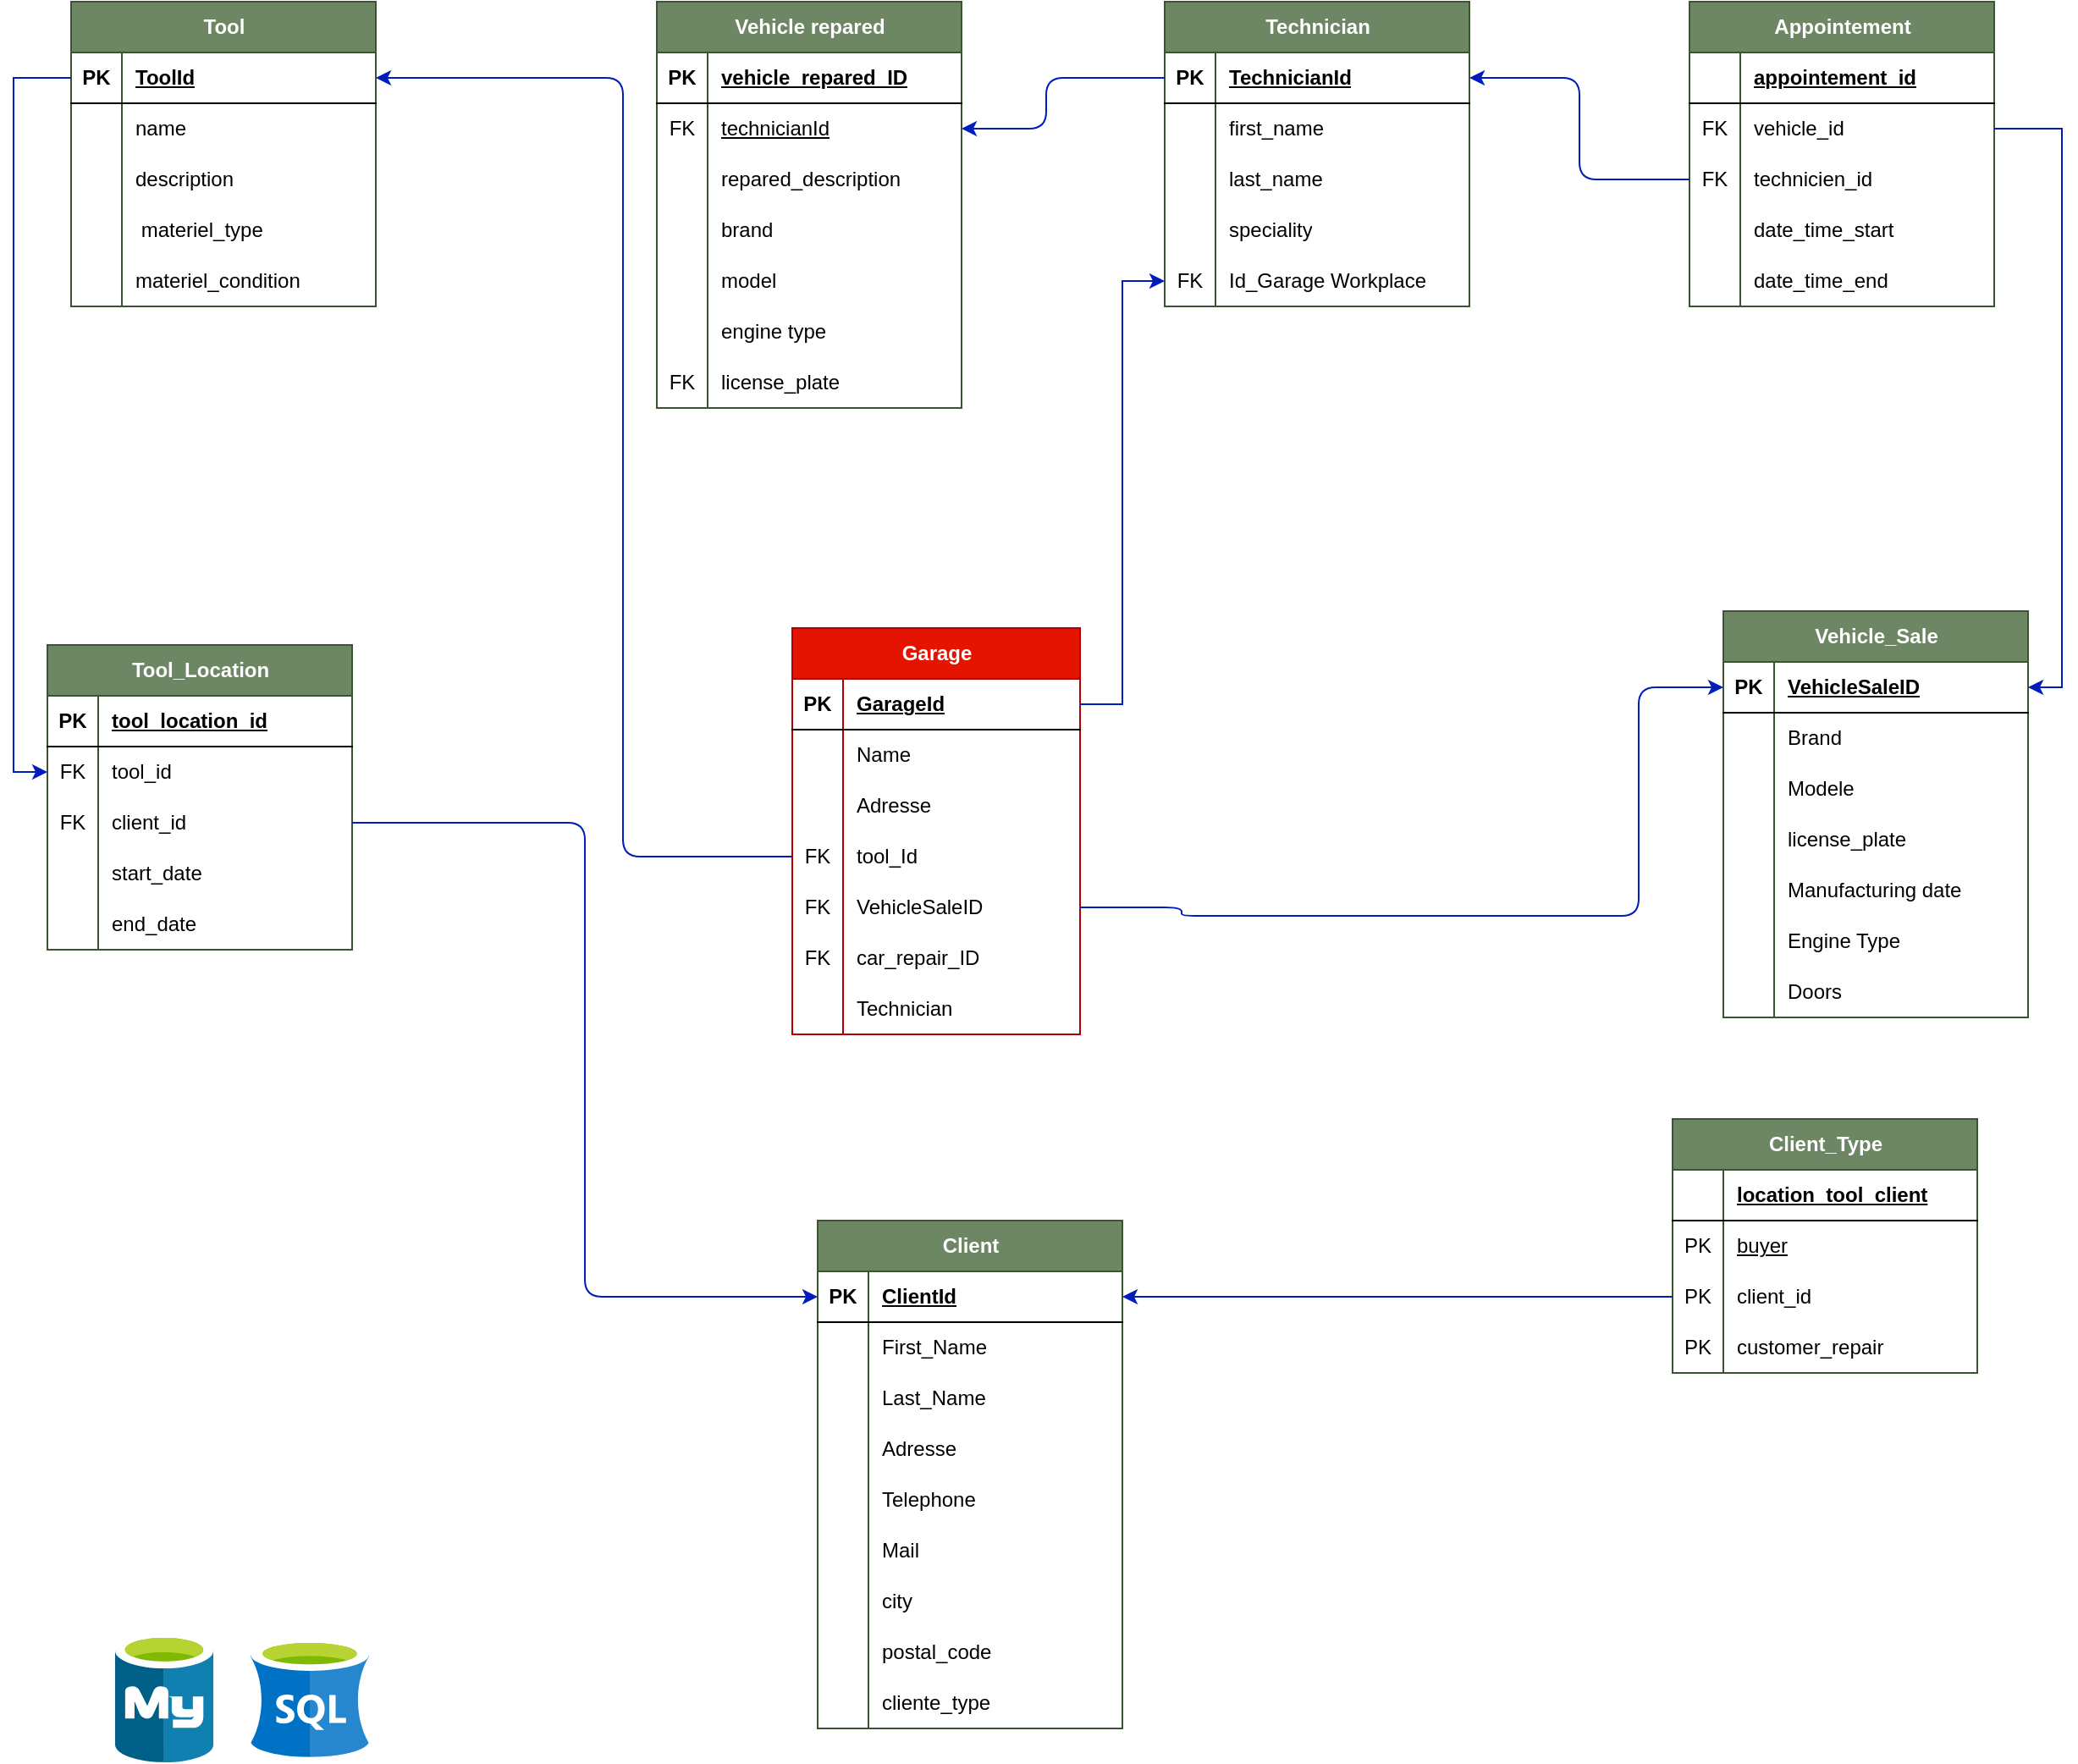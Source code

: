 <mxfile version="22.1.21" type="device">
  <diagram name="Page-1" id="gdDFzbdB6Ayx-kbnJ1BX">
    <mxGraphModel dx="1434" dy="836" grid="1" gridSize="10" guides="1" tooltips="1" connect="1" arrows="1" fold="1" page="1" pageScale="1" pageWidth="827" pageHeight="1169" math="0" shadow="0">
      <root>
        <mxCell id="0" />
        <mxCell id="1" parent="0" />
        <mxCell id="D6oo5SRtSxacnr6qhN5N-2" value="Garage" style="shape=table;startSize=30;container=1;collapsible=1;childLayout=tableLayout;fixedRows=1;rowLines=0;fontStyle=1;align=center;resizeLast=1;html=1;fillColor=#e51400;strokeColor=#B20000;fontColor=#ffffff;" parent="1" vertex="1">
          <mxGeometry x="750" y="410" width="170" height="240" as="geometry" />
        </mxCell>
        <mxCell id="D6oo5SRtSxacnr6qhN5N-3" value="" style="shape=tableRow;horizontal=0;startSize=0;swimlaneHead=0;swimlaneBody=0;fillColor=none;collapsible=0;dropTarget=0;points=[[0,0.5],[1,0.5]];portConstraint=eastwest;top=0;left=0;right=0;bottom=1;" parent="D6oo5SRtSxacnr6qhN5N-2" vertex="1">
          <mxGeometry y="30" width="170" height="30" as="geometry" />
        </mxCell>
        <mxCell id="D6oo5SRtSxacnr6qhN5N-4" value="PK" style="shape=partialRectangle;connectable=0;fillColor=none;top=0;left=0;bottom=0;right=0;fontStyle=1;overflow=hidden;whiteSpace=wrap;html=1;" parent="D6oo5SRtSxacnr6qhN5N-3" vertex="1">
          <mxGeometry width="30" height="30" as="geometry">
            <mxRectangle width="30" height="30" as="alternateBounds" />
          </mxGeometry>
        </mxCell>
        <mxCell id="D6oo5SRtSxacnr6qhN5N-5" value="GarageId" style="shape=partialRectangle;connectable=0;fillColor=none;top=0;left=0;bottom=0;right=0;align=left;spacingLeft=6;fontStyle=5;overflow=hidden;whiteSpace=wrap;html=1;" parent="D6oo5SRtSxacnr6qhN5N-3" vertex="1">
          <mxGeometry x="30" width="140" height="30" as="geometry">
            <mxRectangle width="140" height="30" as="alternateBounds" />
          </mxGeometry>
        </mxCell>
        <mxCell id="D6oo5SRtSxacnr6qhN5N-6" value="" style="shape=tableRow;horizontal=0;startSize=0;swimlaneHead=0;swimlaneBody=0;fillColor=none;collapsible=0;dropTarget=0;points=[[0,0.5],[1,0.5]];portConstraint=eastwest;top=0;left=0;right=0;bottom=0;" parent="D6oo5SRtSxacnr6qhN5N-2" vertex="1">
          <mxGeometry y="60" width="170" height="30" as="geometry" />
        </mxCell>
        <mxCell id="D6oo5SRtSxacnr6qhN5N-7" value="" style="shape=partialRectangle;connectable=0;fillColor=none;top=0;left=0;bottom=0;right=0;editable=1;overflow=hidden;whiteSpace=wrap;html=1;" parent="D6oo5SRtSxacnr6qhN5N-6" vertex="1">
          <mxGeometry width="30" height="30" as="geometry">
            <mxRectangle width="30" height="30" as="alternateBounds" />
          </mxGeometry>
        </mxCell>
        <mxCell id="D6oo5SRtSxacnr6qhN5N-8" value="Name" style="shape=partialRectangle;connectable=0;fillColor=none;top=0;left=0;bottom=0;right=0;align=left;spacingLeft=6;overflow=hidden;whiteSpace=wrap;html=1;" parent="D6oo5SRtSxacnr6qhN5N-6" vertex="1">
          <mxGeometry x="30" width="140" height="30" as="geometry">
            <mxRectangle width="140" height="30" as="alternateBounds" />
          </mxGeometry>
        </mxCell>
        <mxCell id="D6oo5SRtSxacnr6qhN5N-9" value="" style="shape=tableRow;horizontal=0;startSize=0;swimlaneHead=0;swimlaneBody=0;fillColor=none;collapsible=0;dropTarget=0;points=[[0,0.5],[1,0.5]];portConstraint=eastwest;top=0;left=0;right=0;bottom=0;" parent="D6oo5SRtSxacnr6qhN5N-2" vertex="1">
          <mxGeometry y="90" width="170" height="30" as="geometry" />
        </mxCell>
        <mxCell id="D6oo5SRtSxacnr6qhN5N-10" value="" style="shape=partialRectangle;connectable=0;fillColor=none;top=0;left=0;bottom=0;right=0;editable=1;overflow=hidden;whiteSpace=wrap;html=1;" parent="D6oo5SRtSxacnr6qhN5N-9" vertex="1">
          <mxGeometry width="30" height="30" as="geometry">
            <mxRectangle width="30" height="30" as="alternateBounds" />
          </mxGeometry>
        </mxCell>
        <mxCell id="D6oo5SRtSxacnr6qhN5N-11" value="Adresse" style="shape=partialRectangle;connectable=0;fillColor=none;top=0;left=0;bottom=0;right=0;align=left;spacingLeft=6;overflow=hidden;whiteSpace=wrap;html=1;" parent="D6oo5SRtSxacnr6qhN5N-9" vertex="1">
          <mxGeometry x="30" width="140" height="30" as="geometry">
            <mxRectangle width="140" height="30" as="alternateBounds" />
          </mxGeometry>
        </mxCell>
        <mxCell id="R1EKVWQekmh9a-w1c1mQ-95" value="" style="shape=tableRow;horizontal=0;startSize=0;swimlaneHead=0;swimlaneBody=0;fillColor=none;collapsible=0;dropTarget=0;points=[[0,0.5],[1,0.5]];portConstraint=eastwest;top=0;left=0;right=0;bottom=0;" parent="D6oo5SRtSxacnr6qhN5N-2" vertex="1">
          <mxGeometry y="120" width="170" height="30" as="geometry" />
        </mxCell>
        <mxCell id="R1EKVWQekmh9a-w1c1mQ-96" value="FK" style="shape=partialRectangle;connectable=0;fillColor=none;top=0;left=0;bottom=0;right=0;editable=1;overflow=hidden;whiteSpace=wrap;html=1;" parent="R1EKVWQekmh9a-w1c1mQ-95" vertex="1">
          <mxGeometry width="30" height="30" as="geometry">
            <mxRectangle width="30" height="30" as="alternateBounds" />
          </mxGeometry>
        </mxCell>
        <mxCell id="R1EKVWQekmh9a-w1c1mQ-97" value="tool_Id" style="shape=partialRectangle;connectable=0;fillColor=none;top=0;left=0;bottom=0;right=0;align=left;spacingLeft=6;overflow=hidden;whiteSpace=wrap;html=1;" parent="R1EKVWQekmh9a-w1c1mQ-95" vertex="1">
          <mxGeometry x="30" width="140" height="30" as="geometry">
            <mxRectangle width="140" height="30" as="alternateBounds" />
          </mxGeometry>
        </mxCell>
        <mxCell id="R1EKVWQekmh9a-w1c1mQ-104" value="" style="shape=tableRow;horizontal=0;startSize=0;swimlaneHead=0;swimlaneBody=0;fillColor=none;collapsible=0;dropTarget=0;points=[[0,0.5],[1,0.5]];portConstraint=eastwest;top=0;left=0;right=0;bottom=0;" parent="D6oo5SRtSxacnr6qhN5N-2" vertex="1">
          <mxGeometry y="150" width="170" height="30" as="geometry" />
        </mxCell>
        <mxCell id="R1EKVWQekmh9a-w1c1mQ-105" value="FK" style="shape=partialRectangle;connectable=0;fillColor=none;top=0;left=0;bottom=0;right=0;editable=1;overflow=hidden;whiteSpace=wrap;html=1;" parent="R1EKVWQekmh9a-w1c1mQ-104" vertex="1">
          <mxGeometry width="30" height="30" as="geometry">
            <mxRectangle width="30" height="30" as="alternateBounds" />
          </mxGeometry>
        </mxCell>
        <mxCell id="R1EKVWQekmh9a-w1c1mQ-106" value="VehicleSaleID" style="shape=partialRectangle;connectable=0;fillColor=none;top=0;left=0;bottom=0;right=0;align=left;spacingLeft=6;overflow=hidden;whiteSpace=wrap;html=1;" parent="R1EKVWQekmh9a-w1c1mQ-104" vertex="1">
          <mxGeometry x="30" width="140" height="30" as="geometry">
            <mxRectangle width="140" height="30" as="alternateBounds" />
          </mxGeometry>
        </mxCell>
        <mxCell id="R1EKVWQekmh9a-w1c1mQ-98" value="" style="shape=tableRow;horizontal=0;startSize=0;swimlaneHead=0;swimlaneBody=0;fillColor=none;collapsible=0;dropTarget=0;points=[[0,0.5],[1,0.5]];portConstraint=eastwest;top=0;left=0;right=0;bottom=0;" parent="D6oo5SRtSxacnr6qhN5N-2" vertex="1">
          <mxGeometry y="180" width="170" height="30" as="geometry" />
        </mxCell>
        <mxCell id="R1EKVWQekmh9a-w1c1mQ-99" value="FK" style="shape=partialRectangle;connectable=0;fillColor=none;top=0;left=0;bottom=0;right=0;editable=1;overflow=hidden;whiteSpace=wrap;html=1;" parent="R1EKVWQekmh9a-w1c1mQ-98" vertex="1">
          <mxGeometry width="30" height="30" as="geometry">
            <mxRectangle width="30" height="30" as="alternateBounds" />
          </mxGeometry>
        </mxCell>
        <mxCell id="R1EKVWQekmh9a-w1c1mQ-100" value="car_repair_ID" style="shape=partialRectangle;connectable=0;fillColor=none;top=0;left=0;bottom=0;right=0;align=left;spacingLeft=6;overflow=hidden;whiteSpace=wrap;html=1;" parent="R1EKVWQekmh9a-w1c1mQ-98" vertex="1">
          <mxGeometry x="30" width="140" height="30" as="geometry">
            <mxRectangle width="140" height="30" as="alternateBounds" />
          </mxGeometry>
        </mxCell>
        <mxCell id="R1EKVWQekmh9a-w1c1mQ-101" value="" style="shape=tableRow;horizontal=0;startSize=0;swimlaneHead=0;swimlaneBody=0;fillColor=none;collapsible=0;dropTarget=0;points=[[0,0.5],[1,0.5]];portConstraint=eastwest;top=0;left=0;right=0;bottom=0;" parent="D6oo5SRtSxacnr6qhN5N-2" vertex="1">
          <mxGeometry y="210" width="170" height="30" as="geometry" />
        </mxCell>
        <mxCell id="R1EKVWQekmh9a-w1c1mQ-102" value="" style="shape=partialRectangle;connectable=0;fillColor=none;top=0;left=0;bottom=0;right=0;editable=1;overflow=hidden;whiteSpace=wrap;html=1;" parent="R1EKVWQekmh9a-w1c1mQ-101" vertex="1">
          <mxGeometry width="30" height="30" as="geometry">
            <mxRectangle width="30" height="30" as="alternateBounds" />
          </mxGeometry>
        </mxCell>
        <mxCell id="R1EKVWQekmh9a-w1c1mQ-103" value="Technician" style="shape=partialRectangle;connectable=0;fillColor=none;top=0;left=0;bottom=0;right=0;align=left;spacingLeft=6;overflow=hidden;whiteSpace=wrap;html=1;" parent="R1EKVWQekmh9a-w1c1mQ-101" vertex="1">
          <mxGeometry x="30" width="140" height="30" as="geometry">
            <mxRectangle width="140" height="30" as="alternateBounds" />
          </mxGeometry>
        </mxCell>
        <mxCell id="D6oo5SRtSxacnr6qhN5N-40" value="Vehicle_Sale" style="shape=table;startSize=30;container=1;collapsible=1;childLayout=tableLayout;fixedRows=1;rowLines=0;fontStyle=1;align=center;resizeLast=1;html=1;fillColor=#6d8764;fontColor=#ffffff;strokeColor=#3A5431;" parent="1" vertex="1">
          <mxGeometry x="1300" y="400" width="180" height="240" as="geometry" />
        </mxCell>
        <mxCell id="D6oo5SRtSxacnr6qhN5N-41" value="" style="shape=tableRow;horizontal=0;startSize=0;swimlaneHead=0;swimlaneBody=0;fillColor=none;collapsible=0;dropTarget=0;points=[[0,0.5],[1,0.5]];portConstraint=eastwest;top=0;left=0;right=0;bottom=1;" parent="D6oo5SRtSxacnr6qhN5N-40" vertex="1">
          <mxGeometry y="30" width="180" height="30" as="geometry" />
        </mxCell>
        <mxCell id="D6oo5SRtSxacnr6qhN5N-42" value="PK" style="shape=partialRectangle;connectable=0;fillColor=none;top=0;left=0;bottom=0;right=0;fontStyle=1;overflow=hidden;whiteSpace=wrap;html=1;" parent="D6oo5SRtSxacnr6qhN5N-41" vertex="1">
          <mxGeometry width="30" height="30" as="geometry">
            <mxRectangle width="30" height="30" as="alternateBounds" />
          </mxGeometry>
        </mxCell>
        <mxCell id="D6oo5SRtSxacnr6qhN5N-43" value="VehicleSaleID" style="shape=partialRectangle;connectable=0;fillColor=none;top=0;left=0;bottom=0;right=0;align=left;spacingLeft=6;fontStyle=5;overflow=hidden;whiteSpace=wrap;html=1;" parent="D6oo5SRtSxacnr6qhN5N-41" vertex="1">
          <mxGeometry x="30" width="150" height="30" as="geometry">
            <mxRectangle width="150" height="30" as="alternateBounds" />
          </mxGeometry>
        </mxCell>
        <mxCell id="D6oo5SRtSxacnr6qhN5N-44" value="" style="shape=tableRow;horizontal=0;startSize=0;swimlaneHead=0;swimlaneBody=0;fillColor=none;collapsible=0;dropTarget=0;points=[[0,0.5],[1,0.5]];portConstraint=eastwest;top=0;left=0;right=0;bottom=0;" parent="D6oo5SRtSxacnr6qhN5N-40" vertex="1">
          <mxGeometry y="60" width="180" height="30" as="geometry" />
        </mxCell>
        <mxCell id="D6oo5SRtSxacnr6qhN5N-45" value="" style="shape=partialRectangle;connectable=0;fillColor=none;top=0;left=0;bottom=0;right=0;editable=1;overflow=hidden;whiteSpace=wrap;html=1;" parent="D6oo5SRtSxacnr6qhN5N-44" vertex="1">
          <mxGeometry width="30" height="30" as="geometry">
            <mxRectangle width="30" height="30" as="alternateBounds" />
          </mxGeometry>
        </mxCell>
        <mxCell id="D6oo5SRtSxacnr6qhN5N-46" value="Brand" style="shape=partialRectangle;connectable=0;fillColor=none;top=0;left=0;bottom=0;right=0;align=left;spacingLeft=6;overflow=hidden;whiteSpace=wrap;html=1;" parent="D6oo5SRtSxacnr6qhN5N-44" vertex="1">
          <mxGeometry x="30" width="150" height="30" as="geometry">
            <mxRectangle width="150" height="30" as="alternateBounds" />
          </mxGeometry>
        </mxCell>
        <mxCell id="D6oo5SRtSxacnr6qhN5N-47" value="" style="shape=tableRow;horizontal=0;startSize=0;swimlaneHead=0;swimlaneBody=0;fillColor=none;collapsible=0;dropTarget=0;points=[[0,0.5],[1,0.5]];portConstraint=eastwest;top=0;left=0;right=0;bottom=0;" parent="D6oo5SRtSxacnr6qhN5N-40" vertex="1">
          <mxGeometry y="90" width="180" height="30" as="geometry" />
        </mxCell>
        <mxCell id="D6oo5SRtSxacnr6qhN5N-48" value="" style="shape=partialRectangle;connectable=0;fillColor=none;top=0;left=0;bottom=0;right=0;editable=1;overflow=hidden;whiteSpace=wrap;html=1;" parent="D6oo5SRtSxacnr6qhN5N-47" vertex="1">
          <mxGeometry width="30" height="30" as="geometry">
            <mxRectangle width="30" height="30" as="alternateBounds" />
          </mxGeometry>
        </mxCell>
        <mxCell id="D6oo5SRtSxacnr6qhN5N-49" value="Modele" style="shape=partialRectangle;connectable=0;fillColor=none;top=0;left=0;bottom=0;right=0;align=left;spacingLeft=6;overflow=hidden;whiteSpace=wrap;html=1;" parent="D6oo5SRtSxacnr6qhN5N-47" vertex="1">
          <mxGeometry x="30" width="150" height="30" as="geometry">
            <mxRectangle width="150" height="30" as="alternateBounds" />
          </mxGeometry>
        </mxCell>
        <mxCell id="R1EKVWQekmh9a-w1c1mQ-80" value="" style="shape=tableRow;horizontal=0;startSize=0;swimlaneHead=0;swimlaneBody=0;fillColor=none;collapsible=0;dropTarget=0;points=[[0,0.5],[1,0.5]];portConstraint=eastwest;top=0;left=0;right=0;bottom=0;" parent="D6oo5SRtSxacnr6qhN5N-40" vertex="1">
          <mxGeometry y="120" width="180" height="30" as="geometry" />
        </mxCell>
        <mxCell id="R1EKVWQekmh9a-w1c1mQ-81" value="" style="shape=partialRectangle;connectable=0;fillColor=none;top=0;left=0;bottom=0;right=0;editable=1;overflow=hidden;whiteSpace=wrap;html=1;" parent="R1EKVWQekmh9a-w1c1mQ-80" vertex="1">
          <mxGeometry width="30" height="30" as="geometry">
            <mxRectangle width="30" height="30" as="alternateBounds" />
          </mxGeometry>
        </mxCell>
        <mxCell id="R1EKVWQekmh9a-w1c1mQ-82" value="license_plate" style="shape=partialRectangle;connectable=0;fillColor=none;top=0;left=0;bottom=0;right=0;align=left;spacingLeft=6;overflow=hidden;whiteSpace=wrap;html=1;" parent="R1EKVWQekmh9a-w1c1mQ-80" vertex="1">
          <mxGeometry x="30" width="150" height="30" as="geometry">
            <mxRectangle width="150" height="30" as="alternateBounds" />
          </mxGeometry>
        </mxCell>
        <mxCell id="D6oo5SRtSxacnr6qhN5N-50" value="" style="shape=tableRow;horizontal=0;startSize=0;swimlaneHead=0;swimlaneBody=0;fillColor=none;collapsible=0;dropTarget=0;points=[[0,0.5],[1,0.5]];portConstraint=eastwest;top=0;left=0;right=0;bottom=0;" parent="D6oo5SRtSxacnr6qhN5N-40" vertex="1">
          <mxGeometry y="150" width="180" height="30" as="geometry" />
        </mxCell>
        <mxCell id="D6oo5SRtSxacnr6qhN5N-51" value="" style="shape=partialRectangle;connectable=0;fillColor=none;top=0;left=0;bottom=0;right=0;editable=1;overflow=hidden;whiteSpace=wrap;html=1;" parent="D6oo5SRtSxacnr6qhN5N-50" vertex="1">
          <mxGeometry width="30" height="30" as="geometry">
            <mxRectangle width="30" height="30" as="alternateBounds" />
          </mxGeometry>
        </mxCell>
        <mxCell id="D6oo5SRtSxacnr6qhN5N-52" value="Manufacturing date" style="shape=partialRectangle;connectable=0;fillColor=none;top=0;left=0;bottom=0;right=0;align=left;spacingLeft=6;overflow=hidden;whiteSpace=wrap;html=1;" parent="D6oo5SRtSxacnr6qhN5N-50" vertex="1">
          <mxGeometry x="30" width="150" height="30" as="geometry">
            <mxRectangle width="150" height="30" as="alternateBounds" />
          </mxGeometry>
        </mxCell>
        <mxCell id="D6oo5SRtSxacnr6qhN5N-92" value="" style="shape=tableRow;horizontal=0;startSize=0;swimlaneHead=0;swimlaneBody=0;fillColor=none;collapsible=0;dropTarget=0;points=[[0,0.5],[1,0.5]];portConstraint=eastwest;top=0;left=0;right=0;bottom=0;" parent="D6oo5SRtSxacnr6qhN5N-40" vertex="1">
          <mxGeometry y="180" width="180" height="30" as="geometry" />
        </mxCell>
        <mxCell id="D6oo5SRtSxacnr6qhN5N-93" value="" style="shape=partialRectangle;connectable=0;fillColor=none;top=0;left=0;bottom=0;right=0;editable=1;overflow=hidden;whiteSpace=wrap;html=1;" parent="D6oo5SRtSxacnr6qhN5N-92" vertex="1">
          <mxGeometry width="30" height="30" as="geometry">
            <mxRectangle width="30" height="30" as="alternateBounds" />
          </mxGeometry>
        </mxCell>
        <mxCell id="D6oo5SRtSxacnr6qhN5N-94" value="Engine Type" style="shape=partialRectangle;connectable=0;fillColor=none;top=0;left=0;bottom=0;right=0;align=left;spacingLeft=6;overflow=hidden;whiteSpace=wrap;html=1;" parent="D6oo5SRtSxacnr6qhN5N-92" vertex="1">
          <mxGeometry x="30" width="150" height="30" as="geometry">
            <mxRectangle width="150" height="30" as="alternateBounds" />
          </mxGeometry>
        </mxCell>
        <mxCell id="D6oo5SRtSxacnr6qhN5N-95" value="" style="shape=tableRow;horizontal=0;startSize=0;swimlaneHead=0;swimlaneBody=0;fillColor=none;collapsible=0;dropTarget=0;points=[[0,0.5],[1,0.5]];portConstraint=eastwest;top=0;left=0;right=0;bottom=0;" parent="D6oo5SRtSxacnr6qhN5N-40" vertex="1">
          <mxGeometry y="210" width="180" height="30" as="geometry" />
        </mxCell>
        <mxCell id="D6oo5SRtSxacnr6qhN5N-96" value="" style="shape=partialRectangle;connectable=0;fillColor=none;top=0;left=0;bottom=0;right=0;editable=1;overflow=hidden;whiteSpace=wrap;html=1;" parent="D6oo5SRtSxacnr6qhN5N-95" vertex="1">
          <mxGeometry width="30" height="30" as="geometry">
            <mxRectangle width="30" height="30" as="alternateBounds" />
          </mxGeometry>
        </mxCell>
        <mxCell id="D6oo5SRtSxacnr6qhN5N-97" value="Doors" style="shape=partialRectangle;connectable=0;fillColor=none;top=0;left=0;bottom=0;right=0;align=left;spacingLeft=6;overflow=hidden;whiteSpace=wrap;html=1;" parent="D6oo5SRtSxacnr6qhN5N-95" vertex="1">
          <mxGeometry x="30" width="150" height="30" as="geometry">
            <mxRectangle width="150" height="30" as="alternateBounds" />
          </mxGeometry>
        </mxCell>
        <mxCell id="D6oo5SRtSxacnr6qhN5N-66" value="Appointement" style="shape=table;startSize=30;container=1;collapsible=1;childLayout=tableLayout;fixedRows=1;rowLines=0;fontStyle=1;align=center;resizeLast=1;html=1;fillColor=#6d8764;fontColor=#ffffff;strokeColor=#3A5431;" parent="1" vertex="1">
          <mxGeometry x="1280" y="40" width="180" height="180" as="geometry" />
        </mxCell>
        <mxCell id="D6oo5SRtSxacnr6qhN5N-67" value="" style="shape=tableRow;horizontal=0;startSize=0;swimlaneHead=0;swimlaneBody=0;fillColor=none;collapsible=0;dropTarget=0;points=[[0,0.5],[1,0.5]];portConstraint=eastwest;top=0;left=0;right=0;bottom=1;" parent="D6oo5SRtSxacnr6qhN5N-66" vertex="1">
          <mxGeometry y="30" width="180" height="30" as="geometry" />
        </mxCell>
        <mxCell id="D6oo5SRtSxacnr6qhN5N-68" value="" style="shape=partialRectangle;connectable=0;fillColor=none;top=0;left=0;bottom=0;right=0;fontStyle=1;overflow=hidden;whiteSpace=wrap;html=1;" parent="D6oo5SRtSxacnr6qhN5N-67" vertex="1">
          <mxGeometry width="30" height="30" as="geometry">
            <mxRectangle width="30" height="30" as="alternateBounds" />
          </mxGeometry>
        </mxCell>
        <mxCell id="D6oo5SRtSxacnr6qhN5N-69" value="appointement_id" style="shape=partialRectangle;connectable=0;fillColor=none;top=0;left=0;bottom=0;right=0;align=left;spacingLeft=6;fontStyle=5;overflow=hidden;whiteSpace=wrap;html=1;" parent="D6oo5SRtSxacnr6qhN5N-67" vertex="1">
          <mxGeometry x="30" width="150" height="30" as="geometry">
            <mxRectangle width="150" height="30" as="alternateBounds" />
          </mxGeometry>
        </mxCell>
        <mxCell id="D6oo5SRtSxacnr6qhN5N-70" value="" style="shape=tableRow;horizontal=0;startSize=0;swimlaneHead=0;swimlaneBody=0;fillColor=none;collapsible=0;dropTarget=0;points=[[0,0.5],[1,0.5]];portConstraint=eastwest;top=0;left=0;right=0;bottom=0;" parent="D6oo5SRtSxacnr6qhN5N-66" vertex="1">
          <mxGeometry y="60" width="180" height="30" as="geometry" />
        </mxCell>
        <mxCell id="D6oo5SRtSxacnr6qhN5N-71" value="FK" style="shape=partialRectangle;connectable=0;fillColor=none;top=0;left=0;bottom=0;right=0;editable=1;overflow=hidden;whiteSpace=wrap;html=1;" parent="D6oo5SRtSxacnr6qhN5N-70" vertex="1">
          <mxGeometry width="30" height="30" as="geometry">
            <mxRectangle width="30" height="30" as="alternateBounds" />
          </mxGeometry>
        </mxCell>
        <mxCell id="D6oo5SRtSxacnr6qhN5N-72" value="vehicle_id" style="shape=partialRectangle;connectable=0;fillColor=none;top=0;left=0;bottom=0;right=0;align=left;spacingLeft=6;overflow=hidden;whiteSpace=wrap;html=1;" parent="D6oo5SRtSxacnr6qhN5N-70" vertex="1">
          <mxGeometry x="30" width="150" height="30" as="geometry">
            <mxRectangle width="150" height="30" as="alternateBounds" />
          </mxGeometry>
        </mxCell>
        <mxCell id="D6oo5SRtSxacnr6qhN5N-73" value="" style="shape=tableRow;horizontal=0;startSize=0;swimlaneHead=0;swimlaneBody=0;fillColor=none;collapsible=0;dropTarget=0;points=[[0,0.5],[1,0.5]];portConstraint=eastwest;top=0;left=0;right=0;bottom=0;" parent="D6oo5SRtSxacnr6qhN5N-66" vertex="1">
          <mxGeometry y="90" width="180" height="30" as="geometry" />
        </mxCell>
        <mxCell id="D6oo5SRtSxacnr6qhN5N-74" value="FK" style="shape=partialRectangle;connectable=0;fillColor=none;top=0;left=0;bottom=0;right=0;editable=1;overflow=hidden;whiteSpace=wrap;html=1;" parent="D6oo5SRtSxacnr6qhN5N-73" vertex="1">
          <mxGeometry width="30" height="30" as="geometry">
            <mxRectangle width="30" height="30" as="alternateBounds" />
          </mxGeometry>
        </mxCell>
        <mxCell id="D6oo5SRtSxacnr6qhN5N-75" value="technicien_id" style="shape=partialRectangle;connectable=0;fillColor=none;top=0;left=0;bottom=0;right=0;align=left;spacingLeft=6;overflow=hidden;whiteSpace=wrap;html=1;" parent="D6oo5SRtSxacnr6qhN5N-73" vertex="1">
          <mxGeometry x="30" width="150" height="30" as="geometry">
            <mxRectangle width="150" height="30" as="alternateBounds" />
          </mxGeometry>
        </mxCell>
        <mxCell id="D6oo5SRtSxacnr6qhN5N-76" value="" style="shape=tableRow;horizontal=0;startSize=0;swimlaneHead=0;swimlaneBody=0;fillColor=none;collapsible=0;dropTarget=0;points=[[0,0.5],[1,0.5]];portConstraint=eastwest;top=0;left=0;right=0;bottom=0;" parent="D6oo5SRtSxacnr6qhN5N-66" vertex="1">
          <mxGeometry y="120" width="180" height="30" as="geometry" />
        </mxCell>
        <mxCell id="D6oo5SRtSxacnr6qhN5N-77" value="" style="shape=partialRectangle;connectable=0;fillColor=none;top=0;left=0;bottom=0;right=0;editable=1;overflow=hidden;whiteSpace=wrap;html=1;" parent="D6oo5SRtSxacnr6qhN5N-76" vertex="1">
          <mxGeometry width="30" height="30" as="geometry">
            <mxRectangle width="30" height="30" as="alternateBounds" />
          </mxGeometry>
        </mxCell>
        <mxCell id="D6oo5SRtSxacnr6qhN5N-78" value="date_time_start" style="shape=partialRectangle;connectable=0;fillColor=none;top=0;left=0;bottom=0;right=0;align=left;spacingLeft=6;overflow=hidden;whiteSpace=wrap;html=1;" parent="D6oo5SRtSxacnr6qhN5N-76" vertex="1">
          <mxGeometry x="30" width="150" height="30" as="geometry">
            <mxRectangle width="150" height="30" as="alternateBounds" />
          </mxGeometry>
        </mxCell>
        <mxCell id="R1EKVWQekmh9a-w1c1mQ-116" value="" style="shape=tableRow;horizontal=0;startSize=0;swimlaneHead=0;swimlaneBody=0;fillColor=none;collapsible=0;dropTarget=0;points=[[0,0.5],[1,0.5]];portConstraint=eastwest;top=0;left=0;right=0;bottom=0;" parent="D6oo5SRtSxacnr6qhN5N-66" vertex="1">
          <mxGeometry y="150" width="180" height="30" as="geometry" />
        </mxCell>
        <mxCell id="R1EKVWQekmh9a-w1c1mQ-117" value="" style="shape=partialRectangle;connectable=0;fillColor=none;top=0;left=0;bottom=0;right=0;editable=1;overflow=hidden;whiteSpace=wrap;html=1;" parent="R1EKVWQekmh9a-w1c1mQ-116" vertex="1">
          <mxGeometry width="30" height="30" as="geometry">
            <mxRectangle width="30" height="30" as="alternateBounds" />
          </mxGeometry>
        </mxCell>
        <mxCell id="R1EKVWQekmh9a-w1c1mQ-118" value="date_time_end" style="shape=partialRectangle;connectable=0;fillColor=none;top=0;left=0;bottom=0;right=0;align=left;spacingLeft=6;overflow=hidden;whiteSpace=wrap;html=1;" parent="R1EKVWQekmh9a-w1c1mQ-116" vertex="1">
          <mxGeometry x="30" width="150" height="30" as="geometry">
            <mxRectangle width="150" height="30" as="alternateBounds" />
          </mxGeometry>
        </mxCell>
        <mxCell id="D6oo5SRtSxacnr6qhN5N-79" value="Tool_Location" style="shape=table;startSize=30;container=1;collapsible=1;childLayout=tableLayout;fixedRows=1;rowLines=0;fontStyle=1;align=center;resizeLast=1;html=1;fillColor=#6d8764;fontColor=#ffffff;strokeColor=#3A5431;" parent="1" vertex="1">
          <mxGeometry x="310" y="420" width="180" height="180" as="geometry" />
        </mxCell>
        <mxCell id="D6oo5SRtSxacnr6qhN5N-80" value="" style="shape=tableRow;horizontal=0;startSize=0;swimlaneHead=0;swimlaneBody=0;fillColor=none;collapsible=0;dropTarget=0;points=[[0,0.5],[1,0.5]];portConstraint=eastwest;top=0;left=0;right=0;bottom=1;" parent="D6oo5SRtSxacnr6qhN5N-79" vertex="1">
          <mxGeometry y="30" width="180" height="30" as="geometry" />
        </mxCell>
        <mxCell id="D6oo5SRtSxacnr6qhN5N-81" value="PK" style="shape=partialRectangle;connectable=0;fillColor=none;top=0;left=0;bottom=0;right=0;fontStyle=1;overflow=hidden;whiteSpace=wrap;html=1;" parent="D6oo5SRtSxacnr6qhN5N-80" vertex="1">
          <mxGeometry width="30" height="30" as="geometry">
            <mxRectangle width="30" height="30" as="alternateBounds" />
          </mxGeometry>
        </mxCell>
        <mxCell id="D6oo5SRtSxacnr6qhN5N-82" value="tool_location_id" style="shape=partialRectangle;connectable=0;fillColor=none;top=0;left=0;bottom=0;right=0;align=left;spacingLeft=6;fontStyle=5;overflow=hidden;whiteSpace=wrap;html=1;" parent="D6oo5SRtSxacnr6qhN5N-80" vertex="1">
          <mxGeometry x="30" width="150" height="30" as="geometry">
            <mxRectangle width="150" height="30" as="alternateBounds" />
          </mxGeometry>
        </mxCell>
        <mxCell id="D6oo5SRtSxacnr6qhN5N-83" value="" style="shape=tableRow;horizontal=0;startSize=0;swimlaneHead=0;swimlaneBody=0;fillColor=none;collapsible=0;dropTarget=0;points=[[0,0.5],[1,0.5]];portConstraint=eastwest;top=0;left=0;right=0;bottom=0;" parent="D6oo5SRtSxacnr6qhN5N-79" vertex="1">
          <mxGeometry y="60" width="180" height="30" as="geometry" />
        </mxCell>
        <mxCell id="D6oo5SRtSxacnr6qhN5N-84" value="FK" style="shape=partialRectangle;connectable=0;fillColor=none;top=0;left=0;bottom=0;right=0;editable=1;overflow=hidden;whiteSpace=wrap;html=1;" parent="D6oo5SRtSxacnr6qhN5N-83" vertex="1">
          <mxGeometry width="30" height="30" as="geometry">
            <mxRectangle width="30" height="30" as="alternateBounds" />
          </mxGeometry>
        </mxCell>
        <mxCell id="D6oo5SRtSxacnr6qhN5N-85" value="tool_id" style="shape=partialRectangle;connectable=0;fillColor=none;top=0;left=0;bottom=0;right=0;align=left;spacingLeft=6;overflow=hidden;whiteSpace=wrap;html=1;" parent="D6oo5SRtSxacnr6qhN5N-83" vertex="1">
          <mxGeometry x="30" width="150" height="30" as="geometry">
            <mxRectangle width="150" height="30" as="alternateBounds" />
          </mxGeometry>
        </mxCell>
        <mxCell id="D6oo5SRtSxacnr6qhN5N-86" value="" style="shape=tableRow;horizontal=0;startSize=0;swimlaneHead=0;swimlaneBody=0;fillColor=none;collapsible=0;dropTarget=0;points=[[0,0.5],[1,0.5]];portConstraint=eastwest;top=0;left=0;right=0;bottom=0;" parent="D6oo5SRtSxacnr6qhN5N-79" vertex="1">
          <mxGeometry y="90" width="180" height="30" as="geometry" />
        </mxCell>
        <mxCell id="D6oo5SRtSxacnr6qhN5N-87" value="FK" style="shape=partialRectangle;connectable=0;fillColor=none;top=0;left=0;bottom=0;right=0;editable=1;overflow=hidden;whiteSpace=wrap;html=1;" parent="D6oo5SRtSxacnr6qhN5N-86" vertex="1">
          <mxGeometry width="30" height="30" as="geometry">
            <mxRectangle width="30" height="30" as="alternateBounds" />
          </mxGeometry>
        </mxCell>
        <mxCell id="D6oo5SRtSxacnr6qhN5N-88" value="client_id" style="shape=partialRectangle;connectable=0;fillColor=none;top=0;left=0;bottom=0;right=0;align=left;spacingLeft=6;overflow=hidden;whiteSpace=wrap;html=1;" parent="D6oo5SRtSxacnr6qhN5N-86" vertex="1">
          <mxGeometry x="30" width="150" height="30" as="geometry">
            <mxRectangle width="150" height="30" as="alternateBounds" />
          </mxGeometry>
        </mxCell>
        <mxCell id="D6oo5SRtSxacnr6qhN5N-89" value="" style="shape=tableRow;horizontal=0;startSize=0;swimlaneHead=0;swimlaneBody=0;fillColor=none;collapsible=0;dropTarget=0;points=[[0,0.5],[1,0.5]];portConstraint=eastwest;top=0;left=0;right=0;bottom=0;" parent="D6oo5SRtSxacnr6qhN5N-79" vertex="1">
          <mxGeometry y="120" width="180" height="30" as="geometry" />
        </mxCell>
        <mxCell id="D6oo5SRtSxacnr6qhN5N-90" value="" style="shape=partialRectangle;connectable=0;fillColor=none;top=0;left=0;bottom=0;right=0;editable=1;overflow=hidden;whiteSpace=wrap;html=1;" parent="D6oo5SRtSxacnr6qhN5N-89" vertex="1">
          <mxGeometry width="30" height="30" as="geometry">
            <mxRectangle width="30" height="30" as="alternateBounds" />
          </mxGeometry>
        </mxCell>
        <mxCell id="D6oo5SRtSxacnr6qhN5N-91" value="start_date" style="shape=partialRectangle;connectable=0;fillColor=none;top=0;left=0;bottom=0;right=0;align=left;spacingLeft=6;overflow=hidden;whiteSpace=wrap;html=1;" parent="D6oo5SRtSxacnr6qhN5N-89" vertex="1">
          <mxGeometry x="30" width="150" height="30" as="geometry">
            <mxRectangle width="150" height="30" as="alternateBounds" />
          </mxGeometry>
        </mxCell>
        <mxCell id="D6oo5SRtSxacnr6qhN5N-108" value="" style="shape=tableRow;horizontal=0;startSize=0;swimlaneHead=0;swimlaneBody=0;fillColor=none;collapsible=0;dropTarget=0;points=[[0,0.5],[1,0.5]];portConstraint=eastwest;top=0;left=0;right=0;bottom=0;" parent="D6oo5SRtSxacnr6qhN5N-79" vertex="1">
          <mxGeometry y="150" width="180" height="30" as="geometry" />
        </mxCell>
        <mxCell id="D6oo5SRtSxacnr6qhN5N-109" value="" style="shape=partialRectangle;connectable=0;fillColor=none;top=0;left=0;bottom=0;right=0;editable=1;overflow=hidden;whiteSpace=wrap;html=1;" parent="D6oo5SRtSxacnr6qhN5N-108" vertex="1">
          <mxGeometry width="30" height="30" as="geometry">
            <mxRectangle width="30" height="30" as="alternateBounds" />
          </mxGeometry>
        </mxCell>
        <mxCell id="D6oo5SRtSxacnr6qhN5N-110" value="end_date" style="shape=partialRectangle;connectable=0;fillColor=none;top=0;left=0;bottom=0;right=0;align=left;spacingLeft=6;overflow=hidden;whiteSpace=wrap;html=1;" parent="D6oo5SRtSxacnr6qhN5N-108" vertex="1">
          <mxGeometry x="30" width="150" height="30" as="geometry">
            <mxRectangle width="150" height="30" as="alternateBounds" />
          </mxGeometry>
        </mxCell>
        <mxCell id="D6oo5SRtSxacnr6qhN5N-15" value="Technician" style="shape=table;startSize=30;container=1;collapsible=1;childLayout=tableLayout;fixedRows=1;rowLines=0;fontStyle=1;align=center;resizeLast=1;html=1;fillColor=#6d8764;fontColor=#ffffff;strokeColor=#3A5431;" parent="1" vertex="1">
          <mxGeometry x="970" y="40" width="180" height="180" as="geometry" />
        </mxCell>
        <mxCell id="D6oo5SRtSxacnr6qhN5N-16" value="" style="shape=tableRow;horizontal=0;startSize=0;swimlaneHead=0;swimlaneBody=0;fillColor=none;collapsible=0;dropTarget=0;points=[[0,0.5],[1,0.5]];portConstraint=eastwest;top=0;left=0;right=0;bottom=1;" parent="D6oo5SRtSxacnr6qhN5N-15" vertex="1">
          <mxGeometry y="30" width="180" height="30" as="geometry" />
        </mxCell>
        <mxCell id="D6oo5SRtSxacnr6qhN5N-17" value="PK" style="shape=partialRectangle;connectable=0;fillColor=none;top=0;left=0;bottom=0;right=0;fontStyle=1;overflow=hidden;whiteSpace=wrap;html=1;" parent="D6oo5SRtSxacnr6qhN5N-16" vertex="1">
          <mxGeometry width="30" height="30" as="geometry">
            <mxRectangle width="30" height="30" as="alternateBounds" />
          </mxGeometry>
        </mxCell>
        <mxCell id="D6oo5SRtSxacnr6qhN5N-18" value="TechnicianId" style="shape=partialRectangle;connectable=0;fillColor=none;top=0;left=0;bottom=0;right=0;align=left;spacingLeft=6;fontStyle=5;overflow=hidden;whiteSpace=wrap;html=1;" parent="D6oo5SRtSxacnr6qhN5N-16" vertex="1">
          <mxGeometry x="30" width="150" height="30" as="geometry">
            <mxRectangle width="150" height="30" as="alternateBounds" />
          </mxGeometry>
        </mxCell>
        <mxCell id="D6oo5SRtSxacnr6qhN5N-19" value="" style="shape=tableRow;horizontal=0;startSize=0;swimlaneHead=0;swimlaneBody=0;fillColor=none;collapsible=0;dropTarget=0;points=[[0,0.5],[1,0.5]];portConstraint=eastwest;top=0;left=0;right=0;bottom=0;" parent="D6oo5SRtSxacnr6qhN5N-15" vertex="1">
          <mxGeometry y="60" width="180" height="30" as="geometry" />
        </mxCell>
        <mxCell id="D6oo5SRtSxacnr6qhN5N-20" value="" style="shape=partialRectangle;connectable=0;fillColor=none;top=0;left=0;bottom=0;right=0;editable=1;overflow=hidden;whiteSpace=wrap;html=1;" parent="D6oo5SRtSxacnr6qhN5N-19" vertex="1">
          <mxGeometry width="30" height="30" as="geometry">
            <mxRectangle width="30" height="30" as="alternateBounds" />
          </mxGeometry>
        </mxCell>
        <mxCell id="D6oo5SRtSxacnr6qhN5N-21" value="first_name" style="shape=partialRectangle;connectable=0;fillColor=none;top=0;left=0;bottom=0;right=0;align=left;spacingLeft=6;overflow=hidden;whiteSpace=wrap;html=1;" parent="D6oo5SRtSxacnr6qhN5N-19" vertex="1">
          <mxGeometry x="30" width="150" height="30" as="geometry">
            <mxRectangle width="150" height="30" as="alternateBounds" />
          </mxGeometry>
        </mxCell>
        <mxCell id="D6oo5SRtSxacnr6qhN5N-22" value="" style="shape=tableRow;horizontal=0;startSize=0;swimlaneHead=0;swimlaneBody=0;fillColor=none;collapsible=0;dropTarget=0;points=[[0,0.5],[1,0.5]];portConstraint=eastwest;top=0;left=0;right=0;bottom=0;" parent="D6oo5SRtSxacnr6qhN5N-15" vertex="1">
          <mxGeometry y="90" width="180" height="30" as="geometry" />
        </mxCell>
        <mxCell id="D6oo5SRtSxacnr6qhN5N-23" value="" style="shape=partialRectangle;connectable=0;fillColor=none;top=0;left=0;bottom=0;right=0;editable=1;overflow=hidden;whiteSpace=wrap;html=1;" parent="D6oo5SRtSxacnr6qhN5N-22" vertex="1">
          <mxGeometry width="30" height="30" as="geometry">
            <mxRectangle width="30" height="30" as="alternateBounds" />
          </mxGeometry>
        </mxCell>
        <mxCell id="D6oo5SRtSxacnr6qhN5N-24" value="last_name" style="shape=partialRectangle;connectable=0;fillColor=none;top=0;left=0;bottom=0;right=0;align=left;spacingLeft=6;overflow=hidden;whiteSpace=wrap;html=1;" parent="D6oo5SRtSxacnr6qhN5N-22" vertex="1">
          <mxGeometry x="30" width="150" height="30" as="geometry">
            <mxRectangle width="150" height="30" as="alternateBounds" />
          </mxGeometry>
        </mxCell>
        <mxCell id="D6oo5SRtSxacnr6qhN5N-25" value="" style="shape=tableRow;horizontal=0;startSize=0;swimlaneHead=0;swimlaneBody=0;fillColor=none;collapsible=0;dropTarget=0;points=[[0,0.5],[1,0.5]];portConstraint=eastwest;top=0;left=0;right=0;bottom=0;" parent="D6oo5SRtSxacnr6qhN5N-15" vertex="1">
          <mxGeometry y="120" width="180" height="30" as="geometry" />
        </mxCell>
        <mxCell id="D6oo5SRtSxacnr6qhN5N-26" value="" style="shape=partialRectangle;connectable=0;fillColor=none;top=0;left=0;bottom=0;right=0;editable=1;overflow=hidden;whiteSpace=wrap;html=1;" parent="D6oo5SRtSxacnr6qhN5N-25" vertex="1">
          <mxGeometry width="30" height="30" as="geometry">
            <mxRectangle width="30" height="30" as="alternateBounds" />
          </mxGeometry>
        </mxCell>
        <mxCell id="D6oo5SRtSxacnr6qhN5N-27" value="speciality" style="shape=partialRectangle;connectable=0;fillColor=none;top=0;left=0;bottom=0;right=0;align=left;spacingLeft=6;overflow=hidden;whiteSpace=wrap;html=1;" parent="D6oo5SRtSxacnr6qhN5N-25" vertex="1">
          <mxGeometry x="30" width="150" height="30" as="geometry">
            <mxRectangle width="150" height="30" as="alternateBounds" />
          </mxGeometry>
        </mxCell>
        <mxCell id="D6oo5SRtSxacnr6qhN5N-98" value="" style="shape=tableRow;horizontal=0;startSize=0;swimlaneHead=0;swimlaneBody=0;fillColor=none;collapsible=0;dropTarget=0;points=[[0,0.5],[1,0.5]];portConstraint=eastwest;top=0;left=0;right=0;bottom=0;" parent="D6oo5SRtSxacnr6qhN5N-15" vertex="1">
          <mxGeometry y="150" width="180" height="30" as="geometry" />
        </mxCell>
        <mxCell id="D6oo5SRtSxacnr6qhN5N-99" value="FK" style="shape=partialRectangle;connectable=0;fillColor=none;top=0;left=0;bottom=0;right=0;editable=1;overflow=hidden;whiteSpace=wrap;html=1;" parent="D6oo5SRtSxacnr6qhN5N-98" vertex="1">
          <mxGeometry width="30" height="30" as="geometry">
            <mxRectangle width="30" height="30" as="alternateBounds" />
          </mxGeometry>
        </mxCell>
        <mxCell id="D6oo5SRtSxacnr6qhN5N-100" value="Id_Garage Workplace" style="shape=partialRectangle;connectable=0;fillColor=none;top=0;left=0;bottom=0;right=0;align=left;spacingLeft=6;overflow=hidden;whiteSpace=wrap;html=1;" parent="D6oo5SRtSxacnr6qhN5N-98" vertex="1">
          <mxGeometry x="30" width="150" height="30" as="geometry">
            <mxRectangle width="150" height="30" as="alternateBounds" />
          </mxGeometry>
        </mxCell>
        <mxCell id="D6oo5SRtSxacnr6qhN5N-133" value="Client_Type" style="shape=table;startSize=30;container=1;collapsible=1;childLayout=tableLayout;fixedRows=1;rowLines=0;fontStyle=1;align=center;resizeLast=1;html=1;fillColor=#6d8764;fontColor=#ffffff;strokeColor=#3A5431;" parent="1" vertex="1">
          <mxGeometry x="1270" y="700" width="180" height="150" as="geometry" />
        </mxCell>
        <mxCell id="D6oo5SRtSxacnr6qhN5N-134" value="" style="shape=tableRow;horizontal=0;startSize=0;swimlaneHead=0;swimlaneBody=0;fillColor=none;collapsible=0;dropTarget=0;points=[[0,0.5],[1,0.5]];portConstraint=eastwest;top=0;left=0;right=0;bottom=1;" parent="D6oo5SRtSxacnr6qhN5N-133" vertex="1">
          <mxGeometry y="30" width="180" height="30" as="geometry" />
        </mxCell>
        <mxCell id="D6oo5SRtSxacnr6qhN5N-135" value="" style="shape=partialRectangle;connectable=0;fillColor=none;top=0;left=0;bottom=0;right=0;fontStyle=1;overflow=hidden;whiteSpace=wrap;html=1;" parent="D6oo5SRtSxacnr6qhN5N-134" vertex="1">
          <mxGeometry width="30" height="30" as="geometry">
            <mxRectangle width="30" height="30" as="alternateBounds" />
          </mxGeometry>
        </mxCell>
        <mxCell id="D6oo5SRtSxacnr6qhN5N-136" value="location_tool_client" style="shape=partialRectangle;connectable=0;fillColor=none;top=0;left=0;bottom=0;right=0;align=left;spacingLeft=6;fontStyle=5;overflow=hidden;whiteSpace=wrap;html=1;" parent="D6oo5SRtSxacnr6qhN5N-134" vertex="1">
          <mxGeometry x="30" width="150" height="30" as="geometry">
            <mxRectangle width="150" height="30" as="alternateBounds" />
          </mxGeometry>
        </mxCell>
        <mxCell id="D6oo5SRtSxacnr6qhN5N-137" value="" style="shape=tableRow;horizontal=0;startSize=0;swimlaneHead=0;swimlaneBody=0;fillColor=none;collapsible=0;dropTarget=0;points=[[0,0.5],[1,0.5]];portConstraint=eastwest;top=0;left=0;right=0;bottom=0;" parent="D6oo5SRtSxacnr6qhN5N-133" vertex="1">
          <mxGeometry y="60" width="180" height="30" as="geometry" />
        </mxCell>
        <mxCell id="D6oo5SRtSxacnr6qhN5N-138" value="PK" style="shape=partialRectangle;connectable=0;fillColor=none;top=0;left=0;bottom=0;right=0;editable=1;overflow=hidden;whiteSpace=wrap;html=1;" parent="D6oo5SRtSxacnr6qhN5N-137" vertex="1">
          <mxGeometry width="30" height="30" as="geometry">
            <mxRectangle width="30" height="30" as="alternateBounds" />
          </mxGeometry>
        </mxCell>
        <mxCell id="D6oo5SRtSxacnr6qhN5N-139" value="buyer" style="shape=partialRectangle;connectable=0;fillColor=none;top=0;left=0;bottom=0;right=0;align=left;spacingLeft=6;overflow=hidden;whiteSpace=wrap;html=1;fontStyle=4" parent="D6oo5SRtSxacnr6qhN5N-137" vertex="1">
          <mxGeometry x="30" width="150" height="30" as="geometry">
            <mxRectangle width="150" height="30" as="alternateBounds" />
          </mxGeometry>
        </mxCell>
        <mxCell id="D6oo5SRtSxacnr6qhN5N-140" value="" style="shape=tableRow;horizontal=0;startSize=0;swimlaneHead=0;swimlaneBody=0;fillColor=none;collapsible=0;dropTarget=0;points=[[0,0.5],[1,0.5]];portConstraint=eastwest;top=0;left=0;right=0;bottom=0;" parent="D6oo5SRtSxacnr6qhN5N-133" vertex="1">
          <mxGeometry y="90" width="180" height="30" as="geometry" />
        </mxCell>
        <mxCell id="D6oo5SRtSxacnr6qhN5N-141" value="PK" style="shape=partialRectangle;connectable=0;fillColor=none;top=0;left=0;bottom=0;right=0;editable=1;overflow=hidden;whiteSpace=wrap;html=1;" parent="D6oo5SRtSxacnr6qhN5N-140" vertex="1">
          <mxGeometry width="30" height="30" as="geometry">
            <mxRectangle width="30" height="30" as="alternateBounds" />
          </mxGeometry>
        </mxCell>
        <mxCell id="D6oo5SRtSxacnr6qhN5N-142" value="client_id" style="shape=partialRectangle;connectable=0;fillColor=none;top=0;left=0;bottom=0;right=0;align=left;spacingLeft=6;overflow=hidden;whiteSpace=wrap;html=1;" parent="D6oo5SRtSxacnr6qhN5N-140" vertex="1">
          <mxGeometry x="30" width="150" height="30" as="geometry">
            <mxRectangle width="150" height="30" as="alternateBounds" />
          </mxGeometry>
        </mxCell>
        <mxCell id="D6oo5SRtSxacnr6qhN5N-143" value="" style="shape=tableRow;horizontal=0;startSize=0;swimlaneHead=0;swimlaneBody=0;fillColor=none;collapsible=0;dropTarget=0;points=[[0,0.5],[1,0.5]];portConstraint=eastwest;top=0;left=0;right=0;bottom=0;" parent="D6oo5SRtSxacnr6qhN5N-133" vertex="1">
          <mxGeometry y="120" width="180" height="30" as="geometry" />
        </mxCell>
        <mxCell id="D6oo5SRtSxacnr6qhN5N-144" value="PK" style="shape=partialRectangle;connectable=0;fillColor=none;top=0;left=0;bottom=0;right=0;editable=1;overflow=hidden;whiteSpace=wrap;html=1;" parent="D6oo5SRtSxacnr6qhN5N-143" vertex="1">
          <mxGeometry width="30" height="30" as="geometry">
            <mxRectangle width="30" height="30" as="alternateBounds" />
          </mxGeometry>
        </mxCell>
        <mxCell id="D6oo5SRtSxacnr6qhN5N-145" value="customer_repair" style="shape=partialRectangle;connectable=0;fillColor=none;top=0;left=0;bottom=0;right=0;align=left;spacingLeft=6;overflow=hidden;whiteSpace=wrap;html=1;" parent="D6oo5SRtSxacnr6qhN5N-143" vertex="1">
          <mxGeometry x="30" width="150" height="30" as="geometry">
            <mxRectangle width="150" height="30" as="alternateBounds" />
          </mxGeometry>
        </mxCell>
        <mxCell id="D6oo5SRtSxacnr6qhN5N-149" value="Tool" style="shape=table;startSize=30;container=1;collapsible=1;childLayout=tableLayout;fixedRows=1;rowLines=0;fontStyle=1;align=center;resizeLast=1;html=1;fillColor=#6d8764;fontColor=#ffffff;strokeColor=#3A5431;" parent="1" vertex="1">
          <mxGeometry x="324" y="40" width="180" height="180" as="geometry" />
        </mxCell>
        <mxCell id="R1EKVWQekmh9a-w1c1mQ-87" value="" style="shape=tableRow;horizontal=0;startSize=0;swimlaneHead=0;swimlaneBody=0;fillColor=none;collapsible=0;dropTarget=0;points=[[0,0.5],[1,0.5]];portConstraint=eastwest;top=0;left=0;right=0;bottom=1;" parent="D6oo5SRtSxacnr6qhN5N-149" vertex="1">
          <mxGeometry y="30" width="180" height="30" as="geometry" />
        </mxCell>
        <mxCell id="R1EKVWQekmh9a-w1c1mQ-88" value="PK" style="shape=partialRectangle;connectable=0;fillColor=none;top=0;left=0;bottom=0;right=0;fontStyle=1;overflow=hidden;whiteSpace=wrap;html=1;" parent="R1EKVWQekmh9a-w1c1mQ-87" vertex="1">
          <mxGeometry width="30" height="30" as="geometry">
            <mxRectangle width="30" height="30" as="alternateBounds" />
          </mxGeometry>
        </mxCell>
        <mxCell id="R1EKVWQekmh9a-w1c1mQ-89" value="ToolId" style="shape=partialRectangle;connectable=0;fillColor=none;top=0;left=0;bottom=0;right=0;align=left;spacingLeft=6;fontStyle=5;overflow=hidden;whiteSpace=wrap;html=1;" parent="R1EKVWQekmh9a-w1c1mQ-87" vertex="1">
          <mxGeometry x="30" width="150" height="30" as="geometry">
            <mxRectangle width="150" height="30" as="alternateBounds" />
          </mxGeometry>
        </mxCell>
        <mxCell id="D6oo5SRtSxacnr6qhN5N-153" value="" style="shape=tableRow;horizontal=0;startSize=0;swimlaneHead=0;swimlaneBody=0;fillColor=none;collapsible=0;dropTarget=0;points=[[0,0.5],[1,0.5]];portConstraint=eastwest;top=0;left=0;right=0;bottom=0;" parent="D6oo5SRtSxacnr6qhN5N-149" vertex="1">
          <mxGeometry y="60" width="180" height="30" as="geometry" />
        </mxCell>
        <mxCell id="D6oo5SRtSxacnr6qhN5N-154" value="" style="shape=partialRectangle;connectable=0;fillColor=none;top=0;left=0;bottom=0;right=0;editable=1;overflow=hidden;whiteSpace=wrap;html=1;" parent="D6oo5SRtSxacnr6qhN5N-153" vertex="1">
          <mxGeometry width="30" height="30" as="geometry">
            <mxRectangle width="30" height="30" as="alternateBounds" />
          </mxGeometry>
        </mxCell>
        <mxCell id="D6oo5SRtSxacnr6qhN5N-155" value="name" style="shape=partialRectangle;connectable=0;fillColor=none;top=0;left=0;bottom=0;right=0;align=left;spacingLeft=6;overflow=hidden;whiteSpace=wrap;html=1;" parent="D6oo5SRtSxacnr6qhN5N-153" vertex="1">
          <mxGeometry x="30" width="150" height="30" as="geometry">
            <mxRectangle width="150" height="30" as="alternateBounds" />
          </mxGeometry>
        </mxCell>
        <mxCell id="D6oo5SRtSxacnr6qhN5N-156" value="" style="shape=tableRow;horizontal=0;startSize=0;swimlaneHead=0;swimlaneBody=0;fillColor=none;collapsible=0;dropTarget=0;points=[[0,0.5],[1,0.5]];portConstraint=eastwest;top=0;left=0;right=0;bottom=0;" parent="D6oo5SRtSxacnr6qhN5N-149" vertex="1">
          <mxGeometry y="90" width="180" height="30" as="geometry" />
        </mxCell>
        <mxCell id="D6oo5SRtSxacnr6qhN5N-157" value="" style="shape=partialRectangle;connectable=0;fillColor=none;top=0;left=0;bottom=0;right=0;editable=1;overflow=hidden;whiteSpace=wrap;html=1;" parent="D6oo5SRtSxacnr6qhN5N-156" vertex="1">
          <mxGeometry width="30" height="30" as="geometry">
            <mxRectangle width="30" height="30" as="alternateBounds" />
          </mxGeometry>
        </mxCell>
        <mxCell id="D6oo5SRtSxacnr6qhN5N-158" value="description" style="shape=partialRectangle;connectable=0;fillColor=none;top=0;left=0;bottom=0;right=0;align=left;spacingLeft=6;overflow=hidden;whiteSpace=wrap;html=1;" parent="D6oo5SRtSxacnr6qhN5N-156" vertex="1">
          <mxGeometry x="30" width="150" height="30" as="geometry">
            <mxRectangle width="150" height="30" as="alternateBounds" />
          </mxGeometry>
        </mxCell>
        <mxCell id="D6oo5SRtSxacnr6qhN5N-159" value="" style="shape=tableRow;horizontal=0;startSize=0;swimlaneHead=0;swimlaneBody=0;fillColor=none;collapsible=0;dropTarget=0;points=[[0,0.5],[1,0.5]];portConstraint=eastwest;top=0;left=0;right=0;bottom=0;" parent="D6oo5SRtSxacnr6qhN5N-149" vertex="1">
          <mxGeometry y="120" width="180" height="30" as="geometry" />
        </mxCell>
        <mxCell id="D6oo5SRtSxacnr6qhN5N-160" value="" style="shape=partialRectangle;connectable=0;fillColor=none;top=0;left=0;bottom=0;right=0;editable=1;overflow=hidden;whiteSpace=wrap;html=1;" parent="D6oo5SRtSxacnr6qhN5N-159" vertex="1">
          <mxGeometry width="30" height="30" as="geometry">
            <mxRectangle width="30" height="30" as="alternateBounds" />
          </mxGeometry>
        </mxCell>
        <mxCell id="D6oo5SRtSxacnr6qhN5N-161" value="&amp;nbsp;materiel_type" style="shape=partialRectangle;connectable=0;fillColor=none;top=0;left=0;bottom=0;right=0;align=left;spacingLeft=6;overflow=hidden;whiteSpace=wrap;html=1;" parent="D6oo5SRtSxacnr6qhN5N-159" vertex="1">
          <mxGeometry x="30" width="150" height="30" as="geometry">
            <mxRectangle width="150" height="30" as="alternateBounds" />
          </mxGeometry>
        </mxCell>
        <mxCell id="AzzLft9ATYR6qDCVvI5_-1" value="" style="shape=tableRow;horizontal=0;startSize=0;swimlaneHead=0;swimlaneBody=0;fillColor=none;collapsible=0;dropTarget=0;points=[[0,0.5],[1,0.5]];portConstraint=eastwest;top=0;left=0;right=0;bottom=0;" parent="D6oo5SRtSxacnr6qhN5N-149" vertex="1">
          <mxGeometry y="150" width="180" height="30" as="geometry" />
        </mxCell>
        <mxCell id="AzzLft9ATYR6qDCVvI5_-2" value="" style="shape=partialRectangle;connectable=0;fillColor=none;top=0;left=0;bottom=0;right=0;editable=1;overflow=hidden;whiteSpace=wrap;html=1;" parent="AzzLft9ATYR6qDCVvI5_-1" vertex="1">
          <mxGeometry width="30" height="30" as="geometry">
            <mxRectangle width="30" height="30" as="alternateBounds" />
          </mxGeometry>
        </mxCell>
        <mxCell id="AzzLft9ATYR6qDCVvI5_-3" value="materiel_condition" style="shape=partialRectangle;connectable=0;fillColor=none;top=0;left=0;bottom=0;right=0;align=left;spacingLeft=6;overflow=hidden;whiteSpace=wrap;html=1;" parent="AzzLft9ATYR6qDCVvI5_-1" vertex="1">
          <mxGeometry x="30" width="150" height="30" as="geometry">
            <mxRectangle width="150" height="30" as="alternateBounds" />
          </mxGeometry>
        </mxCell>
        <mxCell id="D6oo5SRtSxacnr6qhN5N-53" value="Client" style="shape=table;startSize=30;container=1;collapsible=1;childLayout=tableLayout;fixedRows=1;rowLines=0;fontStyle=1;align=center;resizeLast=1;html=1;fillColor=#6d8764;fontColor=#ffffff;strokeColor=#3A5431;" parent="1" vertex="1">
          <mxGeometry x="765" y="760" width="180" height="300" as="geometry" />
        </mxCell>
        <mxCell id="D6oo5SRtSxacnr6qhN5N-54" value="" style="shape=tableRow;horizontal=0;startSize=0;swimlaneHead=0;swimlaneBody=0;fillColor=none;collapsible=0;dropTarget=0;points=[[0,0.5],[1,0.5]];portConstraint=eastwest;top=0;left=0;right=0;bottom=1;" parent="D6oo5SRtSxacnr6qhN5N-53" vertex="1">
          <mxGeometry y="30" width="180" height="30" as="geometry" />
        </mxCell>
        <mxCell id="D6oo5SRtSxacnr6qhN5N-55" value="PK" style="shape=partialRectangle;connectable=0;fillColor=none;top=0;left=0;bottom=0;right=0;fontStyle=1;overflow=hidden;whiteSpace=wrap;html=1;" parent="D6oo5SRtSxacnr6qhN5N-54" vertex="1">
          <mxGeometry width="30" height="30" as="geometry">
            <mxRectangle width="30" height="30" as="alternateBounds" />
          </mxGeometry>
        </mxCell>
        <mxCell id="D6oo5SRtSxacnr6qhN5N-56" value="ClientId" style="shape=partialRectangle;connectable=0;fillColor=none;top=0;left=0;bottom=0;right=0;align=left;spacingLeft=6;fontStyle=5;overflow=hidden;whiteSpace=wrap;html=1;" parent="D6oo5SRtSxacnr6qhN5N-54" vertex="1">
          <mxGeometry x="30" width="150" height="30" as="geometry">
            <mxRectangle width="150" height="30" as="alternateBounds" />
          </mxGeometry>
        </mxCell>
        <mxCell id="D6oo5SRtSxacnr6qhN5N-57" value="" style="shape=tableRow;horizontal=0;startSize=0;swimlaneHead=0;swimlaneBody=0;fillColor=none;collapsible=0;dropTarget=0;points=[[0,0.5],[1,0.5]];portConstraint=eastwest;top=0;left=0;right=0;bottom=0;" parent="D6oo5SRtSxacnr6qhN5N-53" vertex="1">
          <mxGeometry y="60" width="180" height="30" as="geometry" />
        </mxCell>
        <mxCell id="D6oo5SRtSxacnr6qhN5N-58" value="" style="shape=partialRectangle;connectable=0;fillColor=none;top=0;left=0;bottom=0;right=0;editable=1;overflow=hidden;whiteSpace=wrap;html=1;" parent="D6oo5SRtSxacnr6qhN5N-57" vertex="1">
          <mxGeometry width="30" height="30" as="geometry">
            <mxRectangle width="30" height="30" as="alternateBounds" />
          </mxGeometry>
        </mxCell>
        <mxCell id="D6oo5SRtSxacnr6qhN5N-59" value="First_Name" style="shape=partialRectangle;connectable=0;fillColor=none;top=0;left=0;bottom=0;right=0;align=left;spacingLeft=6;overflow=hidden;whiteSpace=wrap;html=1;" parent="D6oo5SRtSxacnr6qhN5N-57" vertex="1">
          <mxGeometry x="30" width="150" height="30" as="geometry">
            <mxRectangle width="150" height="30" as="alternateBounds" />
          </mxGeometry>
        </mxCell>
        <mxCell id="D6oo5SRtSxacnr6qhN5N-60" value="" style="shape=tableRow;horizontal=0;startSize=0;swimlaneHead=0;swimlaneBody=0;fillColor=none;collapsible=0;dropTarget=0;points=[[0,0.5],[1,0.5]];portConstraint=eastwest;top=0;left=0;right=0;bottom=0;" parent="D6oo5SRtSxacnr6qhN5N-53" vertex="1">
          <mxGeometry y="90" width="180" height="30" as="geometry" />
        </mxCell>
        <mxCell id="D6oo5SRtSxacnr6qhN5N-61" value="" style="shape=partialRectangle;connectable=0;fillColor=none;top=0;left=0;bottom=0;right=0;editable=1;overflow=hidden;whiteSpace=wrap;html=1;" parent="D6oo5SRtSxacnr6qhN5N-60" vertex="1">
          <mxGeometry width="30" height="30" as="geometry">
            <mxRectangle width="30" height="30" as="alternateBounds" />
          </mxGeometry>
        </mxCell>
        <mxCell id="D6oo5SRtSxacnr6qhN5N-62" value="Last_Name" style="shape=partialRectangle;connectable=0;fillColor=none;top=0;left=0;bottom=0;right=0;align=left;spacingLeft=6;overflow=hidden;whiteSpace=wrap;html=1;" parent="D6oo5SRtSxacnr6qhN5N-60" vertex="1">
          <mxGeometry x="30" width="150" height="30" as="geometry">
            <mxRectangle width="150" height="30" as="alternateBounds" />
          </mxGeometry>
        </mxCell>
        <mxCell id="D6oo5SRtSxacnr6qhN5N-63" value="" style="shape=tableRow;horizontal=0;startSize=0;swimlaneHead=0;swimlaneBody=0;fillColor=none;collapsible=0;dropTarget=0;points=[[0,0.5],[1,0.5]];portConstraint=eastwest;top=0;left=0;right=0;bottom=0;" parent="D6oo5SRtSxacnr6qhN5N-53" vertex="1">
          <mxGeometry y="120" width="180" height="30" as="geometry" />
        </mxCell>
        <mxCell id="D6oo5SRtSxacnr6qhN5N-64" value="" style="shape=partialRectangle;connectable=0;fillColor=none;top=0;left=0;bottom=0;right=0;editable=1;overflow=hidden;whiteSpace=wrap;html=1;" parent="D6oo5SRtSxacnr6qhN5N-63" vertex="1">
          <mxGeometry width="30" height="30" as="geometry">
            <mxRectangle width="30" height="30" as="alternateBounds" />
          </mxGeometry>
        </mxCell>
        <mxCell id="D6oo5SRtSxacnr6qhN5N-65" value="Adresse" style="shape=partialRectangle;connectable=0;fillColor=none;top=0;left=0;bottom=0;right=0;align=left;spacingLeft=6;overflow=hidden;whiteSpace=wrap;html=1;" parent="D6oo5SRtSxacnr6qhN5N-63" vertex="1">
          <mxGeometry x="30" width="150" height="30" as="geometry">
            <mxRectangle width="150" height="30" as="alternateBounds" />
          </mxGeometry>
        </mxCell>
        <mxCell id="D6oo5SRtSxacnr6qhN5N-102" value="" style="shape=tableRow;horizontal=0;startSize=0;swimlaneHead=0;swimlaneBody=0;fillColor=none;collapsible=0;dropTarget=0;points=[[0,0.5],[1,0.5]];portConstraint=eastwest;top=0;left=0;right=0;bottom=0;" parent="D6oo5SRtSxacnr6qhN5N-53" vertex="1">
          <mxGeometry y="150" width="180" height="30" as="geometry" />
        </mxCell>
        <mxCell id="D6oo5SRtSxacnr6qhN5N-103" value="" style="shape=partialRectangle;connectable=0;fillColor=none;top=0;left=0;bottom=0;right=0;editable=1;overflow=hidden;whiteSpace=wrap;html=1;" parent="D6oo5SRtSxacnr6qhN5N-102" vertex="1">
          <mxGeometry width="30" height="30" as="geometry">
            <mxRectangle width="30" height="30" as="alternateBounds" />
          </mxGeometry>
        </mxCell>
        <mxCell id="D6oo5SRtSxacnr6qhN5N-104" value="Telephone" style="shape=partialRectangle;connectable=0;fillColor=none;top=0;left=0;bottom=0;right=0;align=left;spacingLeft=6;overflow=hidden;whiteSpace=wrap;html=1;" parent="D6oo5SRtSxacnr6qhN5N-102" vertex="1">
          <mxGeometry x="30" width="150" height="30" as="geometry">
            <mxRectangle width="150" height="30" as="alternateBounds" />
          </mxGeometry>
        </mxCell>
        <mxCell id="D6oo5SRtSxacnr6qhN5N-105" value="" style="shape=tableRow;horizontal=0;startSize=0;swimlaneHead=0;swimlaneBody=0;fillColor=none;collapsible=0;dropTarget=0;points=[[0,0.5],[1,0.5]];portConstraint=eastwest;top=0;left=0;right=0;bottom=0;" parent="D6oo5SRtSxacnr6qhN5N-53" vertex="1">
          <mxGeometry y="180" width="180" height="30" as="geometry" />
        </mxCell>
        <mxCell id="D6oo5SRtSxacnr6qhN5N-106" value="" style="shape=partialRectangle;connectable=0;fillColor=none;top=0;left=0;bottom=0;right=0;editable=1;overflow=hidden;whiteSpace=wrap;html=1;" parent="D6oo5SRtSxacnr6qhN5N-105" vertex="1">
          <mxGeometry width="30" height="30" as="geometry">
            <mxRectangle width="30" height="30" as="alternateBounds" />
          </mxGeometry>
        </mxCell>
        <mxCell id="D6oo5SRtSxacnr6qhN5N-107" value="Mail" style="shape=partialRectangle;connectable=0;fillColor=none;top=0;left=0;bottom=0;right=0;align=left;spacingLeft=6;overflow=hidden;whiteSpace=wrap;html=1;" parent="D6oo5SRtSxacnr6qhN5N-105" vertex="1">
          <mxGeometry x="30" width="150" height="30" as="geometry">
            <mxRectangle width="150" height="30" as="alternateBounds" />
          </mxGeometry>
        </mxCell>
        <mxCell id="D6oo5SRtSxacnr6qhN5N-168" value="" style="shape=tableRow;horizontal=0;startSize=0;swimlaneHead=0;swimlaneBody=0;fillColor=none;collapsible=0;dropTarget=0;points=[[0,0.5],[1,0.5]];portConstraint=eastwest;top=0;left=0;right=0;bottom=0;" parent="D6oo5SRtSxacnr6qhN5N-53" vertex="1">
          <mxGeometry y="210" width="180" height="30" as="geometry" />
        </mxCell>
        <mxCell id="D6oo5SRtSxacnr6qhN5N-169" value="" style="shape=partialRectangle;connectable=0;fillColor=none;top=0;left=0;bottom=0;right=0;editable=1;overflow=hidden;whiteSpace=wrap;html=1;" parent="D6oo5SRtSxacnr6qhN5N-168" vertex="1">
          <mxGeometry width="30" height="30" as="geometry">
            <mxRectangle width="30" height="30" as="alternateBounds" />
          </mxGeometry>
        </mxCell>
        <mxCell id="D6oo5SRtSxacnr6qhN5N-170" value="city" style="shape=partialRectangle;connectable=0;fillColor=none;top=0;left=0;bottom=0;right=0;align=left;spacingLeft=6;overflow=hidden;whiteSpace=wrap;html=1;" parent="D6oo5SRtSxacnr6qhN5N-168" vertex="1">
          <mxGeometry x="30" width="150" height="30" as="geometry">
            <mxRectangle width="150" height="30" as="alternateBounds" />
          </mxGeometry>
        </mxCell>
        <mxCell id="D6oo5SRtSxacnr6qhN5N-171" value="" style="shape=tableRow;horizontal=0;startSize=0;swimlaneHead=0;swimlaneBody=0;fillColor=none;collapsible=0;dropTarget=0;points=[[0,0.5],[1,0.5]];portConstraint=eastwest;top=0;left=0;right=0;bottom=0;" parent="D6oo5SRtSxacnr6qhN5N-53" vertex="1">
          <mxGeometry y="240" width="180" height="30" as="geometry" />
        </mxCell>
        <mxCell id="D6oo5SRtSxacnr6qhN5N-172" value="" style="shape=partialRectangle;connectable=0;fillColor=none;top=0;left=0;bottom=0;right=0;editable=1;overflow=hidden;whiteSpace=wrap;html=1;" parent="D6oo5SRtSxacnr6qhN5N-171" vertex="1">
          <mxGeometry width="30" height="30" as="geometry">
            <mxRectangle width="30" height="30" as="alternateBounds" />
          </mxGeometry>
        </mxCell>
        <mxCell id="D6oo5SRtSxacnr6qhN5N-173" value="postal_code" style="shape=partialRectangle;connectable=0;fillColor=none;top=0;left=0;bottom=0;right=0;align=left;spacingLeft=6;overflow=hidden;whiteSpace=wrap;html=1;" parent="D6oo5SRtSxacnr6qhN5N-171" vertex="1">
          <mxGeometry x="30" width="150" height="30" as="geometry">
            <mxRectangle width="150" height="30" as="alternateBounds" />
          </mxGeometry>
        </mxCell>
        <mxCell id="D6oo5SRtSxacnr6qhN5N-130" value="" style="shape=tableRow;horizontal=0;startSize=0;swimlaneHead=0;swimlaneBody=0;fillColor=none;collapsible=0;dropTarget=0;points=[[0,0.5],[1,0.5]];portConstraint=eastwest;top=0;left=0;right=0;bottom=0;" parent="D6oo5SRtSxacnr6qhN5N-53" vertex="1">
          <mxGeometry y="270" width="180" height="30" as="geometry" />
        </mxCell>
        <mxCell id="D6oo5SRtSxacnr6qhN5N-131" value="" style="shape=partialRectangle;connectable=0;fillColor=none;top=0;left=0;bottom=0;right=0;editable=1;overflow=hidden;whiteSpace=wrap;html=1;" parent="D6oo5SRtSxacnr6qhN5N-130" vertex="1">
          <mxGeometry width="30" height="30" as="geometry">
            <mxRectangle width="30" height="30" as="alternateBounds" />
          </mxGeometry>
        </mxCell>
        <mxCell id="D6oo5SRtSxacnr6qhN5N-132" value="cliente_type" style="shape=partialRectangle;connectable=0;fillColor=none;top=0;left=0;bottom=0;right=0;align=left;spacingLeft=6;overflow=hidden;whiteSpace=wrap;html=1;" parent="D6oo5SRtSxacnr6qhN5N-130" vertex="1">
          <mxGeometry x="30" width="150" height="30" as="geometry">
            <mxRectangle width="150" height="30" as="alternateBounds" />
          </mxGeometry>
        </mxCell>
        <mxCell id="R1EKVWQekmh9a-w1c1mQ-58" value="Vehicle repared" style="shape=table;startSize=30;container=1;collapsible=1;childLayout=tableLayout;fixedRows=1;rowLines=0;fontStyle=1;align=center;resizeLast=1;html=1;fillColor=#6d8764;fontColor=#ffffff;strokeColor=#3A5431;" parent="1" vertex="1">
          <mxGeometry x="670" y="40" width="180" height="240" as="geometry" />
        </mxCell>
        <mxCell id="R1EKVWQekmh9a-w1c1mQ-59" value="" style="shape=tableRow;horizontal=0;startSize=0;swimlaneHead=0;swimlaneBody=0;fillColor=none;collapsible=0;dropTarget=0;points=[[0,0.5],[1,0.5]];portConstraint=eastwest;top=0;left=0;right=0;bottom=1;" parent="R1EKVWQekmh9a-w1c1mQ-58" vertex="1">
          <mxGeometry y="30" width="180" height="30" as="geometry" />
        </mxCell>
        <mxCell id="R1EKVWQekmh9a-w1c1mQ-60" value="PK" style="shape=partialRectangle;connectable=0;fillColor=none;top=0;left=0;bottom=0;right=0;fontStyle=1;overflow=hidden;whiteSpace=wrap;html=1;" parent="R1EKVWQekmh9a-w1c1mQ-59" vertex="1">
          <mxGeometry width="30" height="30" as="geometry">
            <mxRectangle width="30" height="30" as="alternateBounds" />
          </mxGeometry>
        </mxCell>
        <mxCell id="R1EKVWQekmh9a-w1c1mQ-61" value="vehicle_repared_ID" style="shape=partialRectangle;connectable=0;fillColor=none;top=0;left=0;bottom=0;right=0;align=left;spacingLeft=6;fontStyle=5;overflow=hidden;whiteSpace=wrap;html=1;" parent="R1EKVWQekmh9a-w1c1mQ-59" vertex="1">
          <mxGeometry x="30" width="150" height="30" as="geometry">
            <mxRectangle width="150" height="30" as="alternateBounds" />
          </mxGeometry>
        </mxCell>
        <mxCell id="R1EKVWQekmh9a-w1c1mQ-62" value="" style="shape=tableRow;horizontal=0;startSize=0;swimlaneHead=0;swimlaneBody=0;fillColor=none;collapsible=0;dropTarget=0;points=[[0,0.5],[1,0.5]];portConstraint=eastwest;top=0;left=0;right=0;bottom=0;" parent="R1EKVWQekmh9a-w1c1mQ-58" vertex="1">
          <mxGeometry y="60" width="180" height="30" as="geometry" />
        </mxCell>
        <mxCell id="R1EKVWQekmh9a-w1c1mQ-63" value="FK" style="shape=partialRectangle;connectable=0;fillColor=none;top=0;left=0;bottom=0;right=0;editable=1;overflow=hidden;whiteSpace=wrap;html=1;" parent="R1EKVWQekmh9a-w1c1mQ-62" vertex="1">
          <mxGeometry width="30" height="30" as="geometry">
            <mxRectangle width="30" height="30" as="alternateBounds" />
          </mxGeometry>
        </mxCell>
        <mxCell id="R1EKVWQekmh9a-w1c1mQ-64" value="technicianId" style="shape=partialRectangle;connectable=0;fillColor=none;top=0;left=0;bottom=0;right=0;align=left;spacingLeft=6;overflow=hidden;whiteSpace=wrap;html=1;fontStyle=4" parent="R1EKVWQekmh9a-w1c1mQ-62" vertex="1">
          <mxGeometry x="30" width="150" height="30" as="geometry">
            <mxRectangle width="150" height="30" as="alternateBounds" />
          </mxGeometry>
        </mxCell>
        <mxCell id="R1EKVWQekmh9a-w1c1mQ-65" value="" style="shape=tableRow;horizontal=0;startSize=0;swimlaneHead=0;swimlaneBody=0;fillColor=none;collapsible=0;dropTarget=0;points=[[0,0.5],[1,0.5]];portConstraint=eastwest;top=0;left=0;right=0;bottom=0;" parent="R1EKVWQekmh9a-w1c1mQ-58" vertex="1">
          <mxGeometry y="90" width="180" height="30" as="geometry" />
        </mxCell>
        <mxCell id="R1EKVWQekmh9a-w1c1mQ-66" value="" style="shape=partialRectangle;connectable=0;fillColor=none;top=0;left=0;bottom=0;right=0;editable=1;overflow=hidden;whiteSpace=wrap;html=1;" parent="R1EKVWQekmh9a-w1c1mQ-65" vertex="1">
          <mxGeometry width="30" height="30" as="geometry">
            <mxRectangle width="30" height="30" as="alternateBounds" />
          </mxGeometry>
        </mxCell>
        <mxCell id="R1EKVWQekmh9a-w1c1mQ-67" value="repared_description" style="shape=partialRectangle;connectable=0;fillColor=none;top=0;left=0;bottom=0;right=0;align=left;spacingLeft=6;overflow=hidden;whiteSpace=wrap;html=1;" parent="R1EKVWQekmh9a-w1c1mQ-65" vertex="1">
          <mxGeometry x="30" width="150" height="30" as="geometry">
            <mxRectangle width="150" height="30" as="alternateBounds" />
          </mxGeometry>
        </mxCell>
        <mxCell id="R1EKVWQekmh9a-w1c1mQ-68" value="" style="shape=tableRow;horizontal=0;startSize=0;swimlaneHead=0;swimlaneBody=0;fillColor=none;collapsible=0;dropTarget=0;points=[[0,0.5],[1,0.5]];portConstraint=eastwest;top=0;left=0;right=0;bottom=0;" parent="R1EKVWQekmh9a-w1c1mQ-58" vertex="1">
          <mxGeometry y="120" width="180" height="30" as="geometry" />
        </mxCell>
        <mxCell id="R1EKVWQekmh9a-w1c1mQ-69" value="" style="shape=partialRectangle;connectable=0;fillColor=none;top=0;left=0;bottom=0;right=0;editable=1;overflow=hidden;whiteSpace=wrap;html=1;" parent="R1EKVWQekmh9a-w1c1mQ-68" vertex="1">
          <mxGeometry width="30" height="30" as="geometry">
            <mxRectangle width="30" height="30" as="alternateBounds" />
          </mxGeometry>
        </mxCell>
        <mxCell id="R1EKVWQekmh9a-w1c1mQ-70" value="brand" style="shape=partialRectangle;connectable=0;fillColor=none;top=0;left=0;bottom=0;right=0;align=left;spacingLeft=6;overflow=hidden;whiteSpace=wrap;html=1;" parent="R1EKVWQekmh9a-w1c1mQ-68" vertex="1">
          <mxGeometry x="30" width="150" height="30" as="geometry">
            <mxRectangle width="150" height="30" as="alternateBounds" />
          </mxGeometry>
        </mxCell>
        <mxCell id="R1EKVWQekmh9a-w1c1mQ-71" value="" style="shape=tableRow;horizontal=0;startSize=0;swimlaneHead=0;swimlaneBody=0;fillColor=none;collapsible=0;dropTarget=0;points=[[0,0.5],[1,0.5]];portConstraint=eastwest;top=0;left=0;right=0;bottom=0;" parent="R1EKVWQekmh9a-w1c1mQ-58" vertex="1">
          <mxGeometry y="150" width="180" height="30" as="geometry" />
        </mxCell>
        <mxCell id="R1EKVWQekmh9a-w1c1mQ-72" value="" style="shape=partialRectangle;connectable=0;fillColor=none;top=0;left=0;bottom=0;right=0;editable=1;overflow=hidden;whiteSpace=wrap;html=1;" parent="R1EKVWQekmh9a-w1c1mQ-71" vertex="1">
          <mxGeometry width="30" height="30" as="geometry">
            <mxRectangle width="30" height="30" as="alternateBounds" />
          </mxGeometry>
        </mxCell>
        <mxCell id="R1EKVWQekmh9a-w1c1mQ-73" value="model" style="shape=partialRectangle;connectable=0;fillColor=none;top=0;left=0;bottom=0;right=0;align=left;spacingLeft=6;overflow=hidden;whiteSpace=wrap;html=1;" parent="R1EKVWQekmh9a-w1c1mQ-71" vertex="1">
          <mxGeometry x="30" width="150" height="30" as="geometry">
            <mxRectangle width="150" height="30" as="alternateBounds" />
          </mxGeometry>
        </mxCell>
        <mxCell id="R1EKVWQekmh9a-w1c1mQ-74" value="" style="shape=tableRow;horizontal=0;startSize=0;swimlaneHead=0;swimlaneBody=0;fillColor=none;collapsible=0;dropTarget=0;points=[[0,0.5],[1,0.5]];portConstraint=eastwest;top=0;left=0;right=0;bottom=0;" parent="R1EKVWQekmh9a-w1c1mQ-58" vertex="1">
          <mxGeometry y="180" width="180" height="30" as="geometry" />
        </mxCell>
        <mxCell id="R1EKVWQekmh9a-w1c1mQ-75" value="" style="shape=partialRectangle;connectable=0;fillColor=none;top=0;left=0;bottom=0;right=0;editable=1;overflow=hidden;whiteSpace=wrap;html=1;" parent="R1EKVWQekmh9a-w1c1mQ-74" vertex="1">
          <mxGeometry width="30" height="30" as="geometry">
            <mxRectangle width="30" height="30" as="alternateBounds" />
          </mxGeometry>
        </mxCell>
        <mxCell id="R1EKVWQekmh9a-w1c1mQ-76" value="engine type" style="shape=partialRectangle;connectable=0;fillColor=none;top=0;left=0;bottom=0;right=0;align=left;spacingLeft=6;overflow=hidden;whiteSpace=wrap;html=1;" parent="R1EKVWQekmh9a-w1c1mQ-74" vertex="1">
          <mxGeometry x="30" width="150" height="30" as="geometry">
            <mxRectangle width="150" height="30" as="alternateBounds" />
          </mxGeometry>
        </mxCell>
        <mxCell id="R1EKVWQekmh9a-w1c1mQ-77" value="" style="shape=tableRow;horizontal=0;startSize=0;swimlaneHead=0;swimlaneBody=0;fillColor=none;collapsible=0;dropTarget=0;points=[[0,0.5],[1,0.5]];portConstraint=eastwest;top=0;left=0;right=0;bottom=0;" parent="R1EKVWQekmh9a-w1c1mQ-58" vertex="1">
          <mxGeometry y="210" width="180" height="30" as="geometry" />
        </mxCell>
        <mxCell id="R1EKVWQekmh9a-w1c1mQ-78" value="FK" style="shape=partialRectangle;connectable=0;fillColor=none;top=0;left=0;bottom=0;right=0;editable=1;overflow=hidden;whiteSpace=wrap;html=1;" parent="R1EKVWQekmh9a-w1c1mQ-77" vertex="1">
          <mxGeometry width="30" height="30" as="geometry">
            <mxRectangle width="30" height="30" as="alternateBounds" />
          </mxGeometry>
        </mxCell>
        <mxCell id="R1EKVWQekmh9a-w1c1mQ-79" value="license_plate" style="shape=partialRectangle;connectable=0;fillColor=none;top=0;left=0;bottom=0;right=0;align=left;spacingLeft=6;overflow=hidden;whiteSpace=wrap;html=1;" parent="R1EKVWQekmh9a-w1c1mQ-77" vertex="1">
          <mxGeometry x="30" width="150" height="30" as="geometry">
            <mxRectangle width="150" height="30" as="alternateBounds" />
          </mxGeometry>
        </mxCell>
        <mxCell id="R1EKVWQekmh9a-w1c1mQ-90" style="edgeStyle=orthogonalEdgeStyle;rounded=0;orthogonalLoop=1;jettySize=auto;html=1;entryX=0;entryY=0.5;entryDx=0;entryDy=0;fillColor=#0050ef;strokeColor=#001DBC;" parent="1" source="R1EKVWQekmh9a-w1c1mQ-87" target="D6oo5SRtSxacnr6qhN5N-83" edge="1">
          <mxGeometry relative="1" as="geometry" />
        </mxCell>
        <mxCell id="R1EKVWQekmh9a-w1c1mQ-92" style="edgeStyle=orthogonalEdgeStyle;rounded=1;orthogonalLoop=1;jettySize=auto;html=1;curved=0;fillColor=#0050ef;strokeColor=#001DBC;" parent="1" source="D6oo5SRtSxacnr6qhN5N-86" target="D6oo5SRtSxacnr6qhN5N-54" edge="1">
          <mxGeometry relative="1" as="geometry" />
        </mxCell>
        <mxCell id="R1EKVWQekmh9a-w1c1mQ-93" style="edgeStyle=orthogonalEdgeStyle;rounded=0;orthogonalLoop=1;jettySize=auto;html=1;fillColor=#0050ef;strokeColor=#001DBC;" parent="1" source="D6oo5SRtSxacnr6qhN5N-140" target="D6oo5SRtSxacnr6qhN5N-54" edge="1">
          <mxGeometry relative="1" as="geometry" />
        </mxCell>
        <mxCell id="R1EKVWQekmh9a-w1c1mQ-108" style="edgeStyle=orthogonalEdgeStyle;rounded=1;orthogonalLoop=1;jettySize=auto;html=1;curved=0;fillColor=#0050ef;strokeColor=#001DBC;" parent="1" source="R1EKVWQekmh9a-w1c1mQ-104" target="D6oo5SRtSxacnr6qhN5N-41" edge="1">
          <mxGeometry relative="1" as="geometry">
            <Array as="points">
              <mxPoint x="980" y="575" />
              <mxPoint x="980" y="580" />
              <mxPoint x="1250" y="580" />
              <mxPoint x="1250" y="445" />
            </Array>
          </mxGeometry>
        </mxCell>
        <mxCell id="R1EKVWQekmh9a-w1c1mQ-109" style="edgeStyle=orthogonalEdgeStyle;rounded=1;orthogonalLoop=1;jettySize=auto;html=1;entryX=1;entryY=0.5;entryDx=0;entryDy=0;curved=0;fillColor=#0050ef;strokeColor=#001DBC;" parent="1" source="D6oo5SRtSxacnr6qhN5N-73" target="D6oo5SRtSxacnr6qhN5N-16" edge="1">
          <mxGeometry relative="1" as="geometry" />
        </mxCell>
        <mxCell id="R1EKVWQekmh9a-w1c1mQ-113" style="edgeStyle=orthogonalEdgeStyle;rounded=0;orthogonalLoop=1;jettySize=auto;html=1;entryX=1;entryY=0.5;entryDx=0;entryDy=0;fillColor=#0050ef;strokeColor=#001DBC;strokeWidth=1;" parent="1" source="D6oo5SRtSxacnr6qhN5N-70" target="D6oo5SRtSxacnr6qhN5N-41" edge="1">
          <mxGeometry relative="1" as="geometry" />
        </mxCell>
        <mxCell id="R1EKVWQekmh9a-w1c1mQ-114" style="edgeStyle=orthogonalEdgeStyle;rounded=0;orthogonalLoop=1;jettySize=auto;html=1;fillColor=#0050ef;strokeColor=#001DBC;exitX=1;exitY=0.5;exitDx=0;exitDy=0;" parent="1" source="D6oo5SRtSxacnr6qhN5N-3" target="D6oo5SRtSxacnr6qhN5N-98" edge="1">
          <mxGeometry relative="1" as="geometry" />
        </mxCell>
        <mxCell id="R1EKVWQekmh9a-w1c1mQ-119" style="edgeStyle=orthogonalEdgeStyle;rounded=1;orthogonalLoop=1;jettySize=auto;html=1;entryX=1;entryY=0.5;entryDx=0;entryDy=0;curved=0;fillColor=#0050ef;strokeColor=#001DBC;" parent="1" source="R1EKVWQekmh9a-w1c1mQ-95" target="R1EKVWQekmh9a-w1c1mQ-87" edge="1">
          <mxGeometry relative="1" as="geometry">
            <Array as="points">
              <mxPoint x="650" y="545" />
              <mxPoint x="650" y="85" />
            </Array>
          </mxGeometry>
        </mxCell>
        <mxCell id="R1EKVWQekmh9a-w1c1mQ-91" style="edgeStyle=orthogonalEdgeStyle;rounded=1;orthogonalLoop=1;jettySize=auto;html=1;entryX=1;entryY=0.5;entryDx=0;entryDy=0;curved=0;startArrow=none;startFill=0;fillColor=#0050ef;strokeColor=#001DBC;exitX=0;exitY=0.5;exitDx=0;exitDy=0;" parent="1" source="D6oo5SRtSxacnr6qhN5N-16" target="R1EKVWQekmh9a-w1c1mQ-62" edge="1">
          <mxGeometry relative="1" as="geometry">
            <mxPoint x="870" y="100" as="targetPoint" />
            <Array as="points">
              <mxPoint x="900" y="85" />
              <mxPoint x="900" y="115" />
            </Array>
          </mxGeometry>
        </mxCell>
        <mxCell id="R1EKVWQekmh9a-w1c1mQ-122" value="" style="image;sketch=0;aspect=fixed;html=1;points=[];align=center;fontSize=12;image=img/lib/mscae/Azure_Database_for_MySQL_servers.svg;" parent="1" vertex="1">
          <mxGeometry x="350" y="1003.68" width="58" height="76.32" as="geometry" />
        </mxCell>
        <mxCell id="R1EKVWQekmh9a-w1c1mQ-123" value="" style="image;sketch=0;aspect=fixed;html=1;points=[];align=center;fontSize=12;image=img/lib/mscae/dep/SQL_Server_Stretch_DB.svg;" parent="1" vertex="1">
          <mxGeometry x="430" y="1006.84" width="70" height="70" as="geometry" />
        </mxCell>
      </root>
    </mxGraphModel>
  </diagram>
</mxfile>
